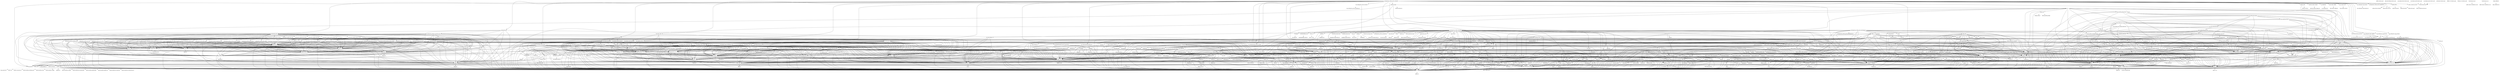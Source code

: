 digraph depends {
    node [shape=plaintext]
activitymanager -> activitymanager_lic [style=dotted];
activitymanager -> db8;
activitymanager -> libboost_regex1_54_0;
activitymanager -> libc6;
activitymanager -> libgcc1;
activitymanager -> libglib_2_0_0;
activitymanager -> libstdc6;
activitymanager -> luna_service2;
alsa_utils_alsactl -> alsa_states [style=dotted];
alsa_utils_alsactl -> libasound2;
alsa_utils_alsactl -> libc6;
alsa_utils_alsamixer -> libasound2;
alsa_utils_alsamixer -> libc6;
alsa_utils_alsamixer -> libformw5;
alsa_utils_alsamixer -> libmenuw5;
alsa_utils_alsamixer -> libncursesw5;
alsa_utils_alsamixer -> libpanelw5;
alsa_utils_alsamixer -> libtinfo5;
alsa_utils_alsaucm -> libasound2;
alsa_utils_alsaucm -> libc6;
alsa_utils_amixer -> libasound2;
alsa_utils_amixer -> libc6;
alsa_utils_aplay -> libasound2;
alsa_utils_aplay -> libc6;
android_apn_database -> android_apn_database_lic [style=dotted];
android_audiosystem -> android_audiosystem_lic [style=dotted];
android_audiosystem -> libasound2;
android_audiosystem -> libc6;
android_audiosystem -> libgcc1;
android_audiosystem -> libstdc6;
android_audiosystem -> libz1;
android_system -> android_system_lic [style=dotted];
android_system -> base_passwd;
android_system -> lxc;
android_system -> sed;
android_system -> shadow;
android_system_compat -> android_system_compat_lic [style=dotted];
android_tools -> android_tools_lic [style=dotted];
android_tools -> libc6;
android_tools -> libcrypto1_0_0;
android_tools -> libz1;
app_services -> app_services_lic [style=dotted];
base_files -> base_files_lic [style=dotted];
base_passwd -> base_passwd_lic [style=dotted];
bash -> bash_lic [style=dotted];
bash -> libc6;
bash -> libtinfo5;
bc -> bc_lic [style=dotted];
bc -> libc6;
bc -> update_alternatives_cworth;
binutils -> binutils_lic [style=dotted];
binutils -> libc6;
binutils -> libgcc1;
binutils -> libstdc6;
binutils -> libz1;
bluez4 -> bluez4_lic [style=dotted];
bluez4 -> libc6;
bluez4 -> libdbus_1_3;
bluez4 -> libglib_2_0_0;
bluez4 -> libreadline6;
bluez4 -> libudev1;
bluez4 -> libusb_0_1_4;
bluez4 -> libusb_1_0_0;
bridge_utils -> bridge_utils_lic [style=dotted];
bridge_utils -> kernel_module_bridge [style=dotted];
bridge_utils -> libc6;
busybox -> busybox_lic [style=dotted];
busybox -> busybox_syslog [style=dotted];
busybox -> busybox_udhcpc [style=dotted];
busybox -> libc6;
busybox -> update_alternatives_cworth;
busybox -> update_rc_d [style=dotted];
bzip2 -> bzip2_lic [style=dotted];
bzip2 -> libbz2_0;
bzip2 -> libc6;
bzip2 -> update_alternatives_cworth;
ca_certificates -> ca_certificates_lic [style=dotted];
configurator -> configurator_lic [style=dotted];
configurator -> db8;
configurator -> libc6;
configurator -> libgcc1;
configurator -> libglib_2_0_0;
configurator -> libstdc6;
configurator -> luna_service2;
connman -> bluez4;
connman -> connman_conf [style=dotted];
connman -> connman_lic [style=dotted];
connman -> dbus_1;
connman -> iptables;
connman -> libc6;
connman -> libdbus_1_3;
connman -> libglib_2_0_0;
connman -> libgnutls26;
connman -> ofono;
connman -> update_rc_d [style=dotted];
connman -> wpa_supplicant;
connman -> xuser_account;
connman_conf -> connman_conf_lic [style=dotted];
cordova -> cordova_lic [style=dotted];
core_apps -> core_apps_lic [style=dotted];
cpushareholder_stub -> cpushareholder_stub_lic [style=dotted];
crash_handler -> crash_handler_lic [style=dotted];
crash_handler -> libc6;
crash_handler -> libgcc1;
curl -> curl_lic [style=dotted];
curl -> libc6;
curl -> libcurl5;
curl -> libz1;
db8 -> db8_lic [style=dotted];
db8 -> libc6;
db8 -> libgcc1;
db8 -> libglib_2_0_0;
db8 -> libicui18n51;
db8 -> libicuuc51;
db8 -> libleveldb1;
db8 -> libpmloglib3;
db8 -> libstdc6;
db8 -> luna_service2;
dbus_1 -> base_passwd;
dbus_1 -> dbus_lic [style=dotted];
dbus_1 -> libc6;
dbus_1 -> libdbus_1_3;
dbus_1 -> libexpat1;
dbus_1 -> shadow;
dbus_1 -> update_rc_d [style=dotted];
distro_feed_configs -> distro_feed_configs_lic [style=dotted];
dnsmasq -> dnsmasq_lic [style=dotted];
dnsmasq -> libc6;
dnsmasq -> update_rc_d [style=dotted];
e2fsprogs -> e2fsprogs_badblocks;
e2fsprogs -> e2fsprogs_lic [style=dotted];
e2fsprogs -> libblkid1;
e2fsprogs -> libc6;
e2fsprogs -> libcom_err2;
e2fsprogs -> libe2p2;
e2fsprogs -> libext2fs2;
e2fsprogs -> libss2;
e2fsprogs -> libuuid1;
e2fsprogs_badblocks -> libc6;
e2fsprogs_badblocks -> libcom_err2;
e2fsprogs_badblocks -> libext2fs2;
e2fsprogs_e2fsck -> libblkid1;
e2fsprogs_e2fsck -> libc6;
e2fsprogs_e2fsck -> libcom_err2;
e2fsprogs_e2fsck -> libe2p2;
e2fsprogs_e2fsck -> libext2fs2;
e2fsprogs_e2fsck -> libuuid1;
eglibc_locale_en_gb -> virtual_locale_en_gb [style=dotted];
enyo_1_0 -> enyo_1_0_lic [style=dotted];
evtest -> evtest_lic [style=dotted];
evtest -> libc6;
evtest -> libxml2;
fbprogress -> fbprogress_lic [style=dotted];
fbprogress -> libc6;
fbprogress -> libgcc1;
fbprogress -> libstdc6;
fbprogress -> tar;
filecache -> db8;
filecache -> filecache_lic [style=dotted];
filecache -> glibmm;
filecache -> libboost_filesystem1_54_0;
filecache -> libboost_system1_54_0;
filecache -> libc6;
filecache -> libgcc1;
filecache -> libglib_2_0_0;
filecache -> libsigc_2_0_0;
filecache -> libstdc6;
filecache -> luna_service2;
foundation_frameworks -> foundation_frameworks_lic [style=dotted];
fuser -> libc6;
fuser -> update_alternatives_cworth;
gdb -> gdb_lic [style=dotted];
gdb -> glibc_thread_db [style=dotted];
gdb -> libc6;
gdb -> libexpat1;
gdb -> libreadline6;
gdb -> libtinfo5;
gdb -> libz1;
gdbserver -> glibc_thread_db [style=dotted];
gdbserver -> libc6;
glib_networking -> glib_networking_lic [style=dotted];
glib_networking -> libc6;
glib_networking -> libcap2;
glib_networking -> libffi6;
glib_networking -> libgcrypt11;
glib_networking -> libglib_2_0_0;
glib_networking -> libgnutls26;
glib_networking -> libgpg_error0;
glib_networking -> libtasn1_6;
glib_networking -> libz1;
glib_networking_locale_en_gb -> virtual_locale_en_gb [style=dotted];
glibmm -> glibmm_lic [style=dotted];
glibmm -> libc6;
glibmm -> libffi6;
glibmm -> libgcc1;
glibmm -> libglib_2_0_0;
glibmm -> libsigc_2_0_0;
glibmm -> libstdc6;
glibmm -> libz1;
gst_meta_audio -> gst_meta_base;
gst_meta_audio -> gst_plugins_base_ogg;
gst_meta_audio -> gst_plugins_base_vorbis;
gst_meta_audio -> gst_plugins_good_flac;
gst_meta_audio -> gst_plugins_good_wavparse;
gst_meta_base -> gst_meta_base_lic [style=dotted];
gst_meta_base -> gst_plugins_base_alsa;
gst_meta_base -> gst_plugins_base_audioconvert;
gst_meta_base -> gst_plugins_base_audioresample;
gst_meta_base -> gst_plugins_base_decodebin2;
gst_meta_base -> gst_plugins_base_decodebin;
gst_meta_base -> gst_plugins_base_ffmpegcolorspace;
gst_meta_base -> gst_plugins_base_gio;
gst_meta_base -> gst_plugins_base_playbin;
gst_meta_base -> gst_plugins_base_typefindfunctions;
gst_meta_base -> gst_plugins_base_videoscale;
gst_meta_base -> gst_plugins_base_volume;
gst_meta_base -> gst_plugins_good_autodetect;
gst_meta_base -> gst_plugins_good_souphttpsrc;
gst_meta_base -> gstreamer;
gst_meta_debug -> gst_meta_base;
gst_meta_debug -> gst_plugins_base_audiotestsrc;
gst_meta_debug -> gst_plugins_base_videotestsrc;
gst_meta_debug -> gst_plugins_good_debug;
gst_meta_video -> gst_meta_audio [style=dotted];
gst_meta_video -> gst_meta_base;
gst_meta_video -> gst_plugins_base_theora;
gst_meta_video -> gst_plugins_good_avi;
gst_meta_video -> gst_plugins_good_matroska;
gst_plugins_base -> gst_plugins_base_lic [style=dotted];
gst_plugins_base_alsa -> gst_plugins_base;
gst_plugins_base_alsa -> gstreamer;
gst_plugins_base_alsa -> libasound2;
gst_plugins_base_alsa -> libc6;
gst_plugins_base_alsa -> libffi6;
gst_plugins_base_alsa -> libglib_2_0_0;
gst_plugins_base_alsa -> libgstaudio_0_10_0;
gst_plugins_base_alsa -> libgstinterfaces_0_10_0;
gst_plugins_base_alsa -> libgstpbutils_0_10_0;
gst_plugins_base_alsa -> libxml2;
gst_plugins_base_alsa -> libz1;
gst_plugins_base_audioconvert -> gst_plugins_base;
gst_plugins_base_audioconvert -> gstreamer;
gst_plugins_base_audioconvert -> libc6;
gst_plugins_base_audioconvert -> libffi6;
gst_plugins_base_audioconvert -> libglib_2_0_0;
gst_plugins_base_audioconvert -> libgstaudio_0_10_0;
gst_plugins_base_audioconvert -> libgstinterfaces_0_10_0;
gst_plugins_base_audioconvert -> libgstpbutils_0_10_0;
gst_plugins_base_audioconvert -> libxml2;
gst_plugins_base_audioconvert -> libz1;
gst_plugins_base_audioresample -> gst_plugins_base;
gst_plugins_base_audioresample -> gstreamer;
gst_plugins_base_audioresample -> libc6;
gst_plugins_base_audioresample -> libffi6;
gst_plugins_base_audioresample -> libglib_2_0_0;
gst_plugins_base_audioresample -> libxml2;
gst_plugins_base_audioresample -> libz1;
gst_plugins_base_audiotestsrc -> gst_plugins_base;
gst_plugins_base_audiotestsrc -> gstreamer;
gst_plugins_base_audiotestsrc -> libc6;
gst_plugins_base_audiotestsrc -> libffi6;
gst_plugins_base_audiotestsrc -> libglib_2_0_0;
gst_plugins_base_audiotestsrc -> libxml2;
gst_plugins_base_audiotestsrc -> libz1;
gst_plugins_base_decodebin -> gst_plugins_base;
gst_plugins_base_decodebin -> gstreamer;
gst_plugins_base_decodebin -> libc6;
gst_plugins_base_decodebin -> libffi6;
gst_plugins_base_decodebin -> libglib_2_0_0;
gst_plugins_base_decodebin -> libgstpbutils_0_10_0;
gst_plugins_base_decodebin -> libxml2;
gst_plugins_base_decodebin -> libz1;
gst_plugins_base_decodebin2 -> gst_plugins_base;
gst_plugins_base_decodebin2 -> gstreamer;
gst_plugins_base_decodebin2 -> libc6;
gst_plugins_base_decodebin2 -> libffi6;
gst_plugins_base_decodebin2 -> libglib_2_0_0;
gst_plugins_base_decodebin2 -> libgstpbutils_0_10_0;
gst_plugins_base_decodebin2 -> libxml2;
gst_plugins_base_decodebin2 -> libz1;
gst_plugins_base_ffmpegcolorspace -> gst_plugins_base;
gst_plugins_base_ffmpegcolorspace -> gstreamer;
gst_plugins_base_ffmpegcolorspace -> libc6;
gst_plugins_base_ffmpegcolorspace -> libffi6;
gst_plugins_base_ffmpegcolorspace -> libglib_2_0_0;
gst_plugins_base_ffmpegcolorspace -> libgstvideo_0_10_0;
gst_plugins_base_ffmpegcolorspace -> libxml2;
gst_plugins_base_ffmpegcolorspace -> libz1;
gst_plugins_base_gio -> gst_plugins_base;
gst_plugins_base_gio -> gstreamer;
gst_plugins_base_gio -> libc6;
gst_plugins_base_gio -> libffi6;
gst_plugins_base_gio -> libglib_2_0_0;
gst_plugins_base_gio -> libxml2;
gst_plugins_base_gio -> libz1;
gst_plugins_base_locale_en_gb -> virtual_locale_en_gb [style=dotted];
gst_plugins_base_ogg -> gst_plugins_base;
gst_plugins_base_ogg -> gstreamer;
gst_plugins_base_ogg -> libc6;
gst_plugins_base_ogg -> libffi6;
gst_plugins_base_ogg -> libglib_2_0_0;
gst_plugins_base_ogg -> libgstaudio_0_10_0;
gst_plugins_base_ogg -> libgstinterfaces_0_10_0;
gst_plugins_base_ogg -> libgstpbutils_0_10_0;
gst_plugins_base_ogg -> libgstriff_0_10_0;
gst_plugins_base_ogg -> libgsttag_0_10_0;
gst_plugins_base_ogg -> libogg0;
gst_plugins_base_ogg -> libxml2;
gst_plugins_base_ogg -> libz1;
gst_plugins_base_playbin -> gst_plugins_base;
gst_plugins_base_playbin -> gstreamer;
gst_plugins_base_playbin -> libc6;
gst_plugins_base_playbin -> libffi6;
gst_plugins_base_playbin -> libglib_2_0_0;
gst_plugins_base_playbin -> libgstinterfaces_0_10_0;
gst_plugins_base_playbin -> libgstpbutils_0_10_0;
gst_plugins_base_playbin -> libgstvideo_0_10_0;
gst_plugins_base_playbin -> libxml2;
gst_plugins_base_playbin -> libz1;
gst_plugins_base_theora -> gst_plugins_base;
gst_plugins_base_theora -> gstreamer;
gst_plugins_base_theora -> libc6;
gst_plugins_base_theora -> libffi6;
gst_plugins_base_theora -> libglib_2_0_0;
gst_plugins_base_theora -> libgsttag_0_10_0;
gst_plugins_base_theora -> libgstvideo_0_10_0;
gst_plugins_base_theora -> libogg0;
gst_plugins_base_theora -> libtheora;
gst_plugins_base_theora -> libxml2;
gst_plugins_base_theora -> libz1;
gst_plugins_base_typefindfunctions -> gst_plugins_base;
gst_plugins_base_typefindfunctions -> gstreamer;
gst_plugins_base_typefindfunctions -> libc6;
gst_plugins_base_typefindfunctions -> libffi6;
gst_plugins_base_typefindfunctions -> libglib_2_0_0;
gst_plugins_base_typefindfunctions -> libgstpbutils_0_10_0;
gst_plugins_base_typefindfunctions -> libxml2;
gst_plugins_base_typefindfunctions -> libz1;
gst_plugins_base_videoscale -> gst_plugins_base;
gst_plugins_base_videoscale -> gstreamer;
gst_plugins_base_videoscale -> libc6;
gst_plugins_base_videoscale -> libffi6;
gst_plugins_base_videoscale -> libglib_2_0_0;
gst_plugins_base_videoscale -> libgstvideo_0_10_0;
gst_plugins_base_videoscale -> libxml2;
gst_plugins_base_videoscale -> libz1;
gst_plugins_base_videotestsrc -> gst_plugins_base;
gst_plugins_base_videotestsrc -> gstreamer;
gst_plugins_base_videotestsrc -> libc6;
gst_plugins_base_videotestsrc -> libffi6;
gst_plugins_base_videotestsrc -> libglib_2_0_0;
gst_plugins_base_videotestsrc -> libxml2;
gst_plugins_base_videotestsrc -> libz1;
gst_plugins_base_volume -> gst_plugins_base;
gst_plugins_base_volume -> gstreamer;
gst_plugins_base_volume -> libc6;
gst_plugins_base_volume -> libffi6;
gst_plugins_base_volume -> libglib_2_0_0;
gst_plugins_base_volume -> libgstaudio_0_10_0;
gst_plugins_base_volume -> libgstinterfaces_0_10_0;
gst_plugins_base_volume -> libgstpbutils_0_10_0;
gst_plugins_base_volume -> libxml2;
gst_plugins_base_volume -> libz1;
gst_plugins_base_vorbis -> gst_plugins_base;
gst_plugins_base_vorbis -> gstreamer;
gst_plugins_base_vorbis -> libc6;
gst_plugins_base_vorbis -> libffi6;
gst_plugins_base_vorbis -> libglib_2_0_0;
gst_plugins_base_vorbis -> libgstaudio_0_10_0;
gst_plugins_base_vorbis -> libgstinterfaces_0_10_0;
gst_plugins_base_vorbis -> libgstpbutils_0_10_0;
gst_plugins_base_vorbis -> libgsttag_0_10_0;
gst_plugins_base_vorbis -> libogg0;
gst_plugins_base_vorbis -> libvorbis;
gst_plugins_base_vorbis -> libxml2;
gst_plugins_base_vorbis -> libz1;
gst_plugins_good -> gst_plugins_good_lic [style=dotted];
gst_plugins_good_autodetect -> gst_plugins_good;
gst_plugins_good_autodetect -> gstreamer;
gst_plugins_good_autodetect -> libc6;
gst_plugins_good_autodetect -> libffi6;
gst_plugins_good_autodetect -> libglib_2_0_0;
gst_plugins_good_autodetect -> libxml2;
gst_plugins_good_autodetect -> libz1;
gst_plugins_good_avi -> gst_plugins_good;
gst_plugins_good_avi -> gstreamer;
gst_plugins_good_avi -> libc6;
gst_plugins_good_avi -> libffi6;
gst_plugins_good_avi -> libglib_2_0_0;
gst_plugins_good_avi -> libgstaudio_0_10_0;
gst_plugins_good_avi -> libgstinterfaces_0_10_0;
gst_plugins_good_avi -> libgstpbutils_0_10_0;
gst_plugins_good_avi -> libgstriff_0_10_0;
gst_plugins_good_avi -> libgsttag_0_10_0;
gst_plugins_good_avi -> libxml2;
gst_plugins_good_avi -> libz1;
gst_plugins_good_debug -> gst_plugins_good;
gst_plugins_good_debug -> gstreamer;
gst_plugins_good_debug -> libc6;
gst_plugins_good_debug -> libffi6;
gst_plugins_good_debug -> libglib_2_0_0;
gst_plugins_good_debug -> libxml2;
gst_plugins_good_debug -> libz1;
gst_plugins_good_flac -> gst_plugins_good;
gst_plugins_good_flac -> gstreamer;
gst_plugins_good_flac -> libc6;
gst_plugins_good_flac -> libffi6;
gst_plugins_good_flac -> libflac8;
gst_plugins_good_flac -> libglib_2_0_0;
gst_plugins_good_flac -> libgstaudio_0_10_0;
gst_plugins_good_flac -> libgstinterfaces_0_10_0;
gst_plugins_good_flac -> libgstpbutils_0_10_0;
gst_plugins_good_flac -> libgsttag_0_10_0;
gst_plugins_good_flac -> libogg0;
gst_plugins_good_flac -> libxml2;
gst_plugins_good_flac -> libz1;
gst_plugins_good_locale_en_gb -> virtual_locale_en_gb [style=dotted];
gst_plugins_good_matroska -> gst_plugins_good;
gst_plugins_good_matroska -> gstreamer;
gst_plugins_good_matroska -> libc6;
gst_plugins_good_matroska -> libffi6;
gst_plugins_good_matroska -> libglib_2_0_0;
gst_plugins_good_matroska -> libgstaudio_0_10_0;
gst_plugins_good_matroska -> libgstinterfaces_0_10_0;
gst_plugins_good_matroska -> libgstpbutils_0_10_0;
gst_plugins_good_matroska -> libgstriff_0_10_0;
gst_plugins_good_matroska -> libgsttag_0_10_0;
gst_plugins_good_matroska -> libxml2;
gst_plugins_good_matroska -> libz1;
gst_plugins_good_pulse -> gst_plugins_good;
gst_plugins_good_pulse -> gstreamer;
gst_plugins_good_pulse -> libc6;
gst_plugins_good_pulse -> libcap2;
gst_plugins_good_pulse -> libdbus_1_3;
gst_plugins_good_pulse -> libffi6;
gst_plugins_good_pulse -> libglib_2_0_0;
gst_plugins_good_pulse -> libgstaudio_0_10_0;
gst_plugins_good_pulse -> libgstinterfaces_0_10_0;
gst_plugins_good_pulse -> libgstpbutils_0_10_0;
gst_plugins_good_pulse -> libjson0;
gst_plugins_good_pulse -> libpulse0;
gst_plugins_good_pulse -> libpulsecommon;
gst_plugins_good_pulse -> libsndfile1;
gst_plugins_good_pulse -> libxml2;
gst_plugins_good_pulse -> libz1;
gst_plugins_good_souphttpsrc -> gst_plugins_good;
gst_plugins_good_souphttpsrc -> gstreamer;
gst_plugins_good_souphttpsrc -> libc6;
gst_plugins_good_souphttpsrc -> libffi6;
gst_plugins_good_souphttpsrc -> libglib_2_0_0;
gst_plugins_good_souphttpsrc -> libgsttag_0_10_0;
gst_plugins_good_souphttpsrc -> libsoup_2_4_1;
gst_plugins_good_souphttpsrc -> libxml2;
gst_plugins_good_souphttpsrc -> libz1;
gst_plugins_good_wavparse -> gst_plugins_good;
gst_plugins_good_wavparse -> gstreamer;
gst_plugins_good_wavparse -> libc6;
gst_plugins_good_wavparse -> libffi6;
gst_plugins_good_wavparse -> libglib_2_0_0;
gst_plugins_good_wavparse -> libgstaudio_0_10_0;
gst_plugins_good_wavparse -> libgstinterfaces_0_10_0;
gst_plugins_good_wavparse -> libgstpbutils_0_10_0;
gst_plugins_good_wavparse -> libgstriff_0_10_0;
gst_plugins_good_wavparse -> libgsttag_0_10_0;
gst_plugins_good_wavparse -> libxml2;
gst_plugins_good_wavparse -> libz1;
gst_plugins_ugly -> gst_plugins_ugly_lic [style=dotted];
gst_plugins_ugly_lame -> gst_plugins_ugly;
gst_plugins_ugly_lame -> gstreamer;
gst_plugins_ugly_lame -> libc6;
gst_plugins_ugly_lame -> libffi6;
gst_plugins_ugly_lame -> libglib_2_0_0;
gst_plugins_ugly_lame -> libgstaudio_0_10_0;
gst_plugins_ugly_lame -> libgstinterfaces_0_10_0;
gst_plugins_ugly_lame -> libgstpbutils_0_10_0;
gst_plugins_ugly_lame -> libmp3lame0;
gst_plugins_ugly_lame -> libxml2;
gst_plugins_ugly_lame -> libz1;
gst_plugins_ugly_locale_en_gb -> virtual_locale_en_gb [style=dotted];
gst_plugins_ugly_mad -> gst_plugins_ugly;
gst_plugins_ugly_mad -> gstreamer;
gst_plugins_ugly_mad -> libc6;
gst_plugins_ugly_mad -> libffi6;
gst_plugins_ugly_mad -> libglib_2_0_0;
gst_plugins_ugly_mad -> libgstaudio_0_10_0;
gst_plugins_ugly_mad -> libgstinterfaces_0_10_0;
gst_plugins_ugly_mad -> libgstpbutils_0_10_0;
gst_plugins_ugly_mad -> libgsttag_0_10_0;
gst_plugins_ugly_mad -> libmad0;
gst_plugins_ugly_mad -> libxml2;
gst_plugins_ugly_mad -> libz1;
gstreamer -> gstreamer_lic [style=dotted];
gstreamer -> libc6;
gstreamer -> libffi6;
gstreamer -> libglib_2_0_0;
gstreamer -> libxml2;
gstreamer -> libz1;
gstreamer_locale_en_gb -> virtual_locale_en_gb [style=dotted];
gzip -> gzip_lic [style=dotted];
gzip -> libc6;
gzip -> update_alternatives_cworth;
icu -> icu_lic [style=dotted];
icu -> libc6;
icu -> libgcc1;
icu -> libicudata51;
icu -> libicui18n51;
icu -> libicutu51;
icu -> libicuuc51;
icu -> libstdc6;
iproute2 -> iproute2_lic [style=dotted];
iproute2 -> iptables;
iproute2 -> libc6;
iproute2 -> update_alternatives_cworth;
iptables -> iptables_lic [style=dotted];
iptables -> kernel_module_ip_tables [style=dotted];
iptables -> kernel_module_ipt_masquerade [style=dotted];
iptables -> kernel_module_iptable_filter [style=dotted];
iptables -> kernel_module_iptable_nat [style=dotted];
iptables -> kernel_module_nf_conntrack [style=dotted];
iptables -> kernel_module_nf_conntrack_ipv4 [style=dotted];
iptables -> kernel_module_nf_defrag_ipv4 [style=dotted];
iptables -> kernel_module_nf_nat [style=dotted];
iptables -> kernel_module_x_tables [style=dotted];
iptables -> libc6;
kbd -> kbd_lic [style=dotted];
kbd -> libc6;
kbd -> update_alternatives_cworth;
keymaps -> kbd;
keymaps -> keymaps_lic [style=dotted];
keymaps -> update_rc_d [style=dotted];
killall -> libc6;
killall -> update_alternatives_cworth;
libacl1 -> libattr1;
libacl1 -> libc6;
libasound2 -> alsa_conf_base;
libasound2 -> libc6;
libattr1 -> libc6;
libblkid1 -> libc6;
libblkid1 -> libuuid1;
libboost_filesystem1_54_0 -> libboost_system1_54_0;
libboost_filesystem1_54_0 -> libc6;
libboost_filesystem1_54_0 -> libgcc1;
libboost_filesystem1_54_0 -> libstdc6;
libboost_program_options1_54_0 -> libc6;
libboost_program_options1_54_0 -> libgcc1;
libboost_program_options1_54_0 -> libstdc6;
libboost_regex1_54_0 -> libc6;
libboost_regex1_54_0 -> libgcc1;
libboost_regex1_54_0 -> libstdc6;
libboost_system1_54_0 -> libc6;
libboost_system1_54_0 -> libgcc1;
libboost_system1_54_0 -> libstdc6;
libbz2_0 -> libc6;
libc6 -> eglibc_lic [style=dotted];
libcap2 -> libattr1;
libcap2 -> libc6;
libcap2 -> libcap_lic [style=dotted];
libcap_bin -> libc6;
libcap_bin -> libcap2;
libcares2 -> libc6;
libcares2 -> libcares_lic [style=dotted];
libcjson1 -> libc6;
libcjson1 -> libcjson_lic [style=dotted];
libcom_err2 -> libc6;
libcrypto1_0_0 -> libc6;
libcurl5 -> curl_certs [style=dotted];
libcurl5 -> libc6;
libcurl5 -> libcap2;
libcurl5 -> libcares2;
libcurl5 -> libgcrypt11;
libcurl5 -> libgnutls26;
libcurl5 -> libgpg_error0;
libcurl5 -> libtasn1_6;
libcurl5 -> libz1;
libdbus_1_3 -> dbus_1 [style=dotted];
libdbus_1_3 -> libc6;
libe2p2 -> libc6;
libemail_common2 -> db8;
libemail_common2 -> libboost_regex1_54_0;
libemail_common2 -> libc6;
libemail_common2 -> libcurl5;
libemail_common2 -> libemail_common_lic [style=dotted];
libemail_common2 -> libgcc1;
libemail_common2 -> libglib_2_0_0;
libemail_common2 -> libicuuc51;
libemail_common2 -> libpalmsocket2;
libemail_common2 -> libstdc6;
libemail_common2 -> libz1;
libexpat1 -> libc6;
libexpat1 -> libexpat_lic [style=dotted];
libexpat1 -> libgcc1;
libext2fs2 -> libblkid1;
libext2fs2 -> libc6;
libext2fs2 -> libcom_err2;
libffi6 -> libc6;
libffi6 -> libffi_lic [style=dotted];
libffi6 -> libgcc1;
libflac8 -> libc6;
libflac8 -> libogg0;
libfontconfig1 -> libc6;
libfontconfig1 -> libexpat1;
libfontconfig1 -> libfontconfig_lic [style=dotted];
libfontconfig1 -> libfreetype6;
libformw5 -> libc6;
libformw5 -> libncursesw5;
libformw5 -> libtinfo5;
libfreetype6 -> libc6;
libfreetype6 -> libfreetype_lic [style=dotted];
libgcc1 -> libc6;
libgcc1 -> libgcc_s_lic [style=dotted];
libgcrypt11 -> libc6;
libgcrypt11 -> libcap2;
libgcrypt11 -> libgcrypt_lic [style=dotted];
libgcrypt11 -> libgpg_error0;
libglib_2_0_0 -> libc6;
libglib_2_0_0 -> libffi6;
libglib_2_0_0 -> libglib_2_0_lic [style=dotted];
libglib_2_0_0 -> libz1;
libglib_2_0_locale_en_gb -> virtual_locale_en_gb [style=dotted];
libgnutls26 -> libc6;
libgnutls26 -> libcap2;
libgnutls26 -> libgcrypt11;
libgnutls26 -> libgnutls_lic [style=dotted];
libgnutls26 -> libgpg_error0;
libgnutls26 -> libtasn1_6;
libgnutls26 -> libz1;
libgpg_error0 -> libc6;
libgpg_error0 -> libgpg_error_lic [style=dotted];
libgstapp_0_10_0 -> gstreamer;
libgstapp_0_10_0 -> libc6;
libgstapp_0_10_0 -> libffi6;
libgstapp_0_10_0 -> libglib_2_0_0;
libgstapp_0_10_0 -> libxml2;
libgstapp_0_10_0 -> libz1;
libgstaudio_0_10_0 -> gstreamer;
libgstaudio_0_10_0 -> libc6;
libgstaudio_0_10_0 -> libffi6;
libgstaudio_0_10_0 -> libglib_2_0_0;
libgstaudio_0_10_0 -> libgstinterfaces_0_10_0;
libgstaudio_0_10_0 -> libgstpbutils_0_10_0;
libgstaudio_0_10_0 -> libxml2;
libgstaudio_0_10_0 -> libz1;
libgstinterfaces_0_10_0 -> gstreamer;
libgstinterfaces_0_10_0 -> libc6;
libgstinterfaces_0_10_0 -> libffi6;
libgstinterfaces_0_10_0 -> libglib_2_0_0;
libgstinterfaces_0_10_0 -> libxml2;
libgstinterfaces_0_10_0 -> libz1;
libgstpbutils_0_10_0 -> gstreamer;
libgstpbutils_0_10_0 -> libc6;
libgstpbutils_0_10_0 -> libffi6;
libgstpbutils_0_10_0 -> libglib_2_0_0;
libgstpbutils_0_10_0 -> libxml2;
libgstpbutils_0_10_0 -> libz1;
libgstriff_0_10_0 -> gstreamer;
libgstriff_0_10_0 -> libc6;
libgstriff_0_10_0 -> libffi6;
libgstriff_0_10_0 -> libglib_2_0_0;
libgstriff_0_10_0 -> libgstaudio_0_10_0;
libgstriff_0_10_0 -> libgstinterfaces_0_10_0;
libgstriff_0_10_0 -> libgstpbutils_0_10_0;
libgstriff_0_10_0 -> libgsttag_0_10_0;
libgstriff_0_10_0 -> libxml2;
libgstriff_0_10_0 -> libz1;
libgsttag_0_10_0 -> gstreamer;
libgsttag_0_10_0 -> libc6;
libgsttag_0_10_0 -> libffi6;
libgsttag_0_10_0 -> libglib_2_0_0;
libgsttag_0_10_0 -> libxml2;
libgsttag_0_10_0 -> libz1;
libgstvideo_0_10_0 -> gstreamer;
libgstvideo_0_10_0 -> libc6;
libgstvideo_0_10_0 -> libffi6;
libgstvideo_0_10_0 -> libglib_2_0_0;
libgstvideo_0_10_0 -> libxml2;
libgstvideo_0_10_0 -> libz1;
libhunspell_1_3_0 -> libc6;
libhunspell_1_3_0 -> libgcc1;
libhunspell_1_3_0 -> libhunspell_1_3_lic [style=dotted];
libhunspell_1_3_0 -> libstdc6;
libhybris -> libc6;
libhybris -> libffi6;
libhybris -> libgcc1;
libhybris -> libhybris_lic [style=dotted];
libhybris -> libstdc6;
libhybris -> wayland;
libicui18n51 -> libc6;
libicui18n51 -> libgcc1;
libicui18n51 -> libicudata51;
libicui18n51 -> libicuuc51;
libicui18n51 -> libstdc6;
libicutu51 -> libc6;
libicutu51 -> libgcc1;
libicutu51 -> libicudata51;
libicutu51 -> libicui18n51;
libicutu51 -> libicuuc51;
libicutu51 -> libstdc6;
libicuuc51 -> libc6;
libicuuc51 -> libgcc1;
libicuuc51 -> libicudata51;
libicuuc51 -> libstdc6;
libjpeg8 -> libc6;
libjpeg8 -> libjpeg_lic [style=dotted];
libjson0 -> libc6;
libjson0 -> libjson_lic [style=dotted];
libkmod2 -> libc6;
libleveldb1 -> libc6;
libleveldb1 -> libgcc1;
libleveldb1 -> libleveldb_lic [style=dotted];
libleveldb1 -> libstdc6;
libltdl7 -> libc6;
liblunasysmgrcommon1 -> libc6;
liblunasysmgrcommon1 -> libgcc1;
liblunasysmgrcommon1 -> libglib_2_0_0;
liblunasysmgrcommon1 -> liblunasysmgrcommon_lic [style=dotted];
liblunasysmgrcommon1 -> libnyx5;
liblunasysmgrcommon1 -> libpmloglib3;
liblunasysmgrcommon1 -> libstdc6;
liblunasysmgrcommon1 -> qtbase;
liblzma5 -> libc6;
libmad0 -> libc6;
libmad0 -> libmad_lic [style=dotted];
libmenuw5 -> libc6;
libmenuw5 -> libncursesw5;
libmenuw5 -> libtinfo5;
libmjson0 -> libc6;
libmjson0 -> libmjson_lic [style=dotted];
libmount1 -> libblkid1;
libmount1 -> libc6;
libmount1 -> libuuid1;
libmp3lame0 -> libc6;
libncurses5 -> libc6;
libncurses5 -> libtinfo5;
libncursesw5 -> libc6;
libncursesw5 -> libtinfo5;
libnl_3_200 -> libc6;
libnl_3_200 -> libnl_3_lic [style=dotted];
libnl_3_cli -> libc6;
libnl_3_cli -> libnl_3_200;
libnl_3_cli -> libnl_3_genl;
libnl_3_cli -> libnl_nf_3_200;
libnl_3_cli -> libnl_route_3_200;
libnl_3_genl -> libc6;
libnl_3_genl -> libnl_3_200;
libnl_3_genl -> libnl_3_cli;
libnl_nf_3_200 -> libc6;
libnl_nf_3_200 -> libnl_3_200;
libnl_nf_3_200 -> libnl_route_3_200;
libnl_route_3_200 -> libc6;
libnl_route_3_200 -> libnl_3_200;
libnyx5 -> libc6;
libnyx5 -> libglib_2_0_0;
libnyx5 -> libnyx_lic [style=dotted];
libogg0 -> libc6;
libogg0 -> libogg_lic [style=dotted];
libopkg1 -> libc6;
libpalmsocket2 -> libc6;
libpalmsocket2 -> libcares2;
libpalmsocket2 -> libcrypto1_0_0;
libpalmsocket2 -> libglib_2_0_0;
libpalmsocket2 -> libpalmsocket_lic [style=dotted];
libpalmsocket2 -> libpmloglib3;
libpalmsocket2 -> libssl1_0_0;
libpanelw5 -> libc6;
libpanelw5 -> libncursesw5;
libpanelw5 -> libtinfo5;
libpbnjson -> libc6;
libpbnjson -> libgcc1;
libpbnjson -> libglib_2_0_0;
libpbnjson -> libpbnjson_lic [style=dotted];
libpbnjson -> libstdc6;
libpbnjson -> yajl;
libperl5 -> libc6;
libpmloglib3 -> libc6;
libpmloglib3 -> libglib_2_0_0;
libpmloglib3 -> libpbnjson;
libpmloglib3 -> libpmloglib_lic [style=dotted];
libpng16_16 -> libc6;
libpng16_16 -> libpng16_lic [style=dotted];
libpng16_16 -> libz1;
libpopt0 -> libc6;
libpopt0 -> libpopt_lic [style=dotted];
libpulse0 -> libc6;
libpulse0 -> libcap2;
libpulse0 -> libdbus_1_3;
libpulse0 -> libjson0;
libpulse0 -> libpulsecommon;
libpulse0 -> libsndfile1;
libpulsecommon -> libc6;
libpulsecommon -> libcap2;
libpulsecommon -> libdbus_1_3;
libpulsecommon -> libsndfile1;
libpulsecore -> libc6;
libpulsecore -> libcap2;
libpulsecore -> libdbus_1_3;
libpulsecore -> libjson0;
libpulsecore -> libltdl7;
libpulsecore -> libpulse0;
libpulsecore -> libpulsecommon;
libpulsecore -> libsamplerate0;
libpulsecore -> libsndfile1;
libpulsecore -> speex;
libpython2_7_1_0 -> libc6;
libqt0location0 -> libc6;
libqt0location0 -> libgcc1;
libqt0location0 -> libhybris;
libqt0location0 -> libqt0location_lic [style=dotted];
libqt0location0 -> libstdc6;
libqt0location0 -> qt3d;
libqt0location0 -> qtbase;
libqt5compositor5 -> libc6;
libqt5compositor5 -> libgcc1;
libqt5compositor5 -> libhybris;
libqt5compositor5 -> libqt5compositor_lic [style=dotted];
libqt5compositor5 -> libstdc6;
libqt5compositor5 -> qtbase;
libqt5compositor5 -> qtdeclarative;
libqt5compositor5 -> wayland;
libqt5compositor_examples -> libc6;
libqt5compositor_examples -> libgcc1;
libqt5compositor_examples -> libhybris;
libqt5compositor_examples -> libqt5compositor5;
libqt5compositor_examples -> libstdc6;
libqt5compositor_examples -> qtbase;
libqt5compositor_examples -> qtdeclarative;
libqt5compositor_plugins -> libc6;
libqt5compositor_plugins -> libfontconfig1;
libqt5compositor_plugins -> libfreetype6;
libqt5compositor_plugins -> libgcc1;
libqt5compositor_plugins -> libglib_2_0_0;
libqt5compositor_plugins -> libhybris;
libqt5compositor_plugins -> libqt5compositor5;
libqt5compositor_plugins -> libstdc6;
libqt5compositor_plugins -> qtbase;
libqt5compositor_plugins -> wayland;
libqt5sensors5 -> libc6;
libqt5sensors5 -> libgcc1;
libqt5sensors5 -> libqt5sensors_lic [style=dotted];
libqt5sensors5 -> libstdc6;
libqt5sensors5 -> qtbase;
libqt5v8_5 -> libc6;
libqt5v8_5 -> libgcc1;
libqt5v8_5 -> libqt5v8_lic [style=dotted];
libqt5v8_5 -> libstdc6;
libqt5xmlpatterns5 -> libc6;
libqt5xmlpatterns5 -> libgcc1;
libqt5xmlpatterns5 -> libqt5xmlpatterns_lic [style=dotted];
libqt5xmlpatterns5 -> libstdc6;
libqt5xmlpatterns5 -> qtbase;
librdx_stub -> libc6;
librdx_stub -> librdx_lic [style=dotted];
libreadline6 -> libc6;
libreadline6 -> libreadline_lic [style=dotted];
libreadline6 -> libtinfo5;
librolegen2 -> libc6;
librolegen2 -> libgcc1;
librolegen2 -> librolegen_lic [style=dotted];
librolegen2 -> libstdc6;
libsamplerate0 -> libc6;
libsamplerate0 -> libsamplerate0_lic [style=dotted];
libsamplerate0 -> libsndfile1;
libsigc_2_0_0 -> libc6;
libsigc_2_0_0 -> libgcc1;
libsigc_2_0_0 -> libsigc_2_0_lic [style=dotted];
libsigc_2_0_0 -> libstdc6;
libsndfile1 -> libc6;
libsndfile1 -> libsndfile_lic [style=dotted];
libsoup_2_4_1 -> glib_networking [style=dotted];
libsoup_2_4_1 -> libc6;
libsoup_2_4_1 -> libffi6;
libsoup_2_4_1 -> libglib_2_0_0;
libsoup_2_4_1 -> libsoup_2_4_lic [style=dotted];
libsoup_2_4_1 -> libxml2;
libsoup_2_4_1 -> libz1;
libsoup_2_4_locale_en_gb -> virtual_locale_en_gb [style=dotted];
libsqlite3_0 -> libc6;
libss2 -> libc6;
libss2 -> libcom_err2;
libssl1_0_0 -> libc6;
libssl1_0_0 -> libcrypto1_0_0;
libstdc6 -> libc6;
libstdc6 -> libgcc1;
libsystemd_daemon0 -> libc6;
libsystemd_id128_0 -> libc6;
libsystemd_journal0 -> libc6;
libsystemd_journal0 -> liblzma5;
libtasn1_6 -> libc6;
libtasn1_6 -> libtasn1_lic [style=dotted];
libtheora -> libc6;
libtheora -> libogg0;
libtheora -> libtheora_lic [style=dotted];
libthread_db1 -> libc6;
libtinfo5 -> libc6;
libtinfo5 -> ncurses_terminfo_base [style=dotted];
libudev1 -> libc6;
liburiparser1 -> libc6;
liburiparser1 -> liburiparser_lic [style=dotted];
libusb_0_1_4 -> libc6;
libusb_0_1_4 -> libusb_0_1_lic [style=dotted];
libusb_0_1_4 -> libusb_1_0_0;
libusb_1_0_0 -> libc6;
libusb_1_0_0 -> libusb_1_0_lic [style=dotted];
libuuid1 -> libc6;
libvorbis -> libc6;
libvorbis -> libogg0;
libvorbis -> libvorbis_lic [style=dotted];
libwrap0 -> libc6;
libxml2 -> libc6;
libxml2 -> libgcc1;
libxml2 -> libxml2_lic [style=dotted];
libxml2 -> libz1;
libxslt -> libc6;
libxslt -> libxml2;
libxslt -> libxslt_lic [style=dotted];
libxslt -> libz1;
libz1 -> libc6;
libz1 -> libz_lic [style=dotted];
loadable_frameworks -> loadable_frameworks_lic [style=dotted];
locale_base_en_gb -> eglibc_binary_localedata_en_gb;
locale_base_en_us -> eglibc_binary_localedata_en_us;
lsb -> lsb_lic [style=dotted];
lsb -> util_linux;
luna_init -> luna_init_lic [style=dotted];
luna_next -> libc6;
luna_next -> libgcc1;
luna_next -> liblunasysmgrcommon1;
luna_next -> libqt5compositor5;
luna_next -> libstdc6;
luna_next -> libsystemd_daemon0;
luna_next -> luna_next_lic [style=dotted];
luna_next -> qtbase;
luna_next -> qtdeclarative;
luna_next -> qtgraphicaleffects_qmlplugins;
luna_prefs -> libc6;
luna_prefs -> libcjson1;
luna_prefs -> libglib_2_0_0;
luna_prefs -> libsqlite3_0;
luna_prefs -> luna_prefs_data;
luna_prefs -> luna_prefs_lic [style=dotted];
luna_prefs -> luna_service2;
luna_prefs_data -> luna_prefs_data_lic [style=dotted];
luna_service2 -> libc6;
luna_service2 -> libcjson1;
luna_service2 -> libglib_2_0_0;
luna_service2 -> libpmloglib3;
luna_service2 -> libsystemd_daemon0;
luna_service2 -> luna_service2;
luna_service2 -> luna_service2_lic [style=dotted];
luna_sysmgr -> libc6;
luna_sysmgr -> libcjson1;
luna_sysmgr -> libgcc1;
luna_sysmgr -> libglib_2_0_0;
luna_sysmgr -> liblunasysmgrcommon1;
luna_sysmgr -> libpbnjson;
luna_sysmgr -> libpmloglib3;
luna_sysmgr -> librolegen2;
luna_sysmgr -> libsqlite3_0;
luna_sysmgr -> libstdc6;
luna_sysmgr -> luna_prefs;
luna_sysmgr -> luna_service2;
luna_sysmgr -> luna_sysmgr_lic [style=dotted];
luna_sysmgr -> ptmalloc3;
luna_sysmgr -> qtbase;
luna_sysmgr -> util_linux;
luna_sysmgr_conf -> luna_sysmgr_conf_lic [style=dotted];
luna_sysservice -> libc6;
luna_sysservice -> libcjson1;
luna_sysservice -> libgcc1;
luna_sysservice -> libglib_2_0_0;
luna_sysservice -> libpbnjson;
luna_sysservice -> libsqlite3_0;
luna_sysservice -> libstdc6;
luna_sysservice -> liburiparser1;
luna_sysservice -> luna_service2;
luna_sysservice -> luna_sysservice_lic [style=dotted];
luna_sysservice -> qtbase;
lxc -> bridge_utils;
lxc -> dnsmasq;
lxc -> gzip;
lxc -> libc6;
lxc -> libcap2;
lxc -> libcap_bin;
lxc -> lxc_lic [style=dotted];
lxc -> perl_module_constant;
lxc -> perl_module_exporter;
lxc -> perl_module_exporter_heavy;
lxc -> perl_module_getopt_long;
lxc -> perl_module_overload;
lxc -> perl_module_strict;
lxc -> perl_module_vars;
lxc -> perl_module_warnings_register;
lxc -> rsync;
makedevs -> libc6;
makedevs -> makedevs_lic [style=dotted];
mdbus2 -> libc6;
mdbus2 -> libglib_2_0_0;
mdbus2 -> libreadline6;
mdbus2 -> mdbus2_lic [style=dotted];
mingetty -> libc6;
mingetty -> mingetty_lic [style=dotted];
mingetty -> update_alternatives_cworth;
mojoloader -> mojoloader_lic [style=dotted];
mojolocation_stub -> luna_service2;
mojolocation_stub -> mojolocation_stub_lic [style=dotted];
mojomail_imap -> db8;
mojomail_imap -> libboost_regex1_54_0;
mojomail_imap -> libc6;
mojomail_imap -> libemail_common2;
mojomail_imap -> libgcc1;
mojomail_imap -> libglib_2_0_0;
mojomail_imap -> libicuuc51;
mojomail_imap -> libstdc6;
mojomail_imap -> luna_service2;
mojomail_imap -> mojomail_imap_lic [style=dotted];
mojomail_pop -> db8;
mojomail_pop -> libc6;
mojomail_pop -> libemail_common2;
mojomail_pop -> libgcc1;
mojomail_pop -> libglib_2_0_0;
mojomail_pop -> libstdc6;
mojomail_pop -> luna_service2;
mojomail_pop -> mojomail_pop_lic [style=dotted];
mojomail_smtp -> db8;
mojomail_smtp -> libc6;
mojomail_smtp -> libemail_common2;
mojomail_smtp -> libgcc1;
mojomail_smtp -> libglib_2_0_0;
mojomail_smtp -> libstdc6;
mojomail_smtp -> luna_service2;
mojomail_smtp -> mojomail_smtp_lic [style=dotted];
mojoservice_frameworks -> mojoservice_frameworks_lic [style=dotted];
mojoservicelauncher -> libboost_program_options1_54_0;
mojoservicelauncher -> libc6;
mojoservicelauncher -> libgcc1;
mojoservicelauncher -> libpbnjson;
mojoservicelauncher -> libstdc6;
mojoservicelauncher -> mojoloader;
mojoservicelauncher -> mojoservicelauncher_lic [style=dotted];
mojoservicelauncher -> nodejs_module_webos_dynaload;
mojoservicelauncher -> nodejs_module_webos_pmlog;
mojoservicelauncher -> nodejs_module_webos_sysbus;
mtdev -> libc6;
mtdev -> mtdev_lic [style=dotted];
ncurses -> libc6;
ncurses -> libtinfo5;
ncurses -> ncurses_lic [style=dotted];
netbase -> netbase_lic [style=dotted];
nodejs -> curl;
nodejs -> libc6;
nodejs -> libcrypto1_0_0;
nodejs -> libgcc1;
nodejs -> libssl1_0_0;
nodejs -> libstdc6;
nodejs -> nodejs_lic [style=dotted];
nodejs -> python_datetime;
nodejs -> python_shell;
nodejs -> python_subprocess;
nodejs -> python_textutils;
nodejs_module_webos_dynaload -> libboost_filesystem1_54_0;
nodejs_module_webos_dynaload -> libc6;
nodejs_module_webos_dynaload -> libgcc1;
nodejs_module_webos_dynaload -> libstdc6;
nodejs_module_webos_dynaload -> nodejs_module_webos_dynaload_lic [style=dotted];
nodejs_module_webos_pmlog -> libc6;
nodejs_module_webos_pmlog -> libgcc1;
nodejs_module_webos_pmlog -> libpmloglib3;
nodejs_module_webos_pmlog -> libstdc6;
nodejs_module_webos_pmlog -> nodejs_module_webos_pmlog_lic [style=dotted];
nodejs_module_webos_sysbus -> libc6;
nodejs_module_webos_sysbus -> libgcc1;
nodejs_module_webos_sysbus -> libglib_2_0_0;
nodejs_module_webos_sysbus -> libstdc6;
nodejs_module_webos_sysbus -> luna_service2;
nodejs_module_webos_sysbus -> nodejs_module_webos_sysbus_lic [style=dotted];
novacomd -> libc6;
novacomd -> libnyx5;
novacomd -> novacomd_lic [style=dotted];
nyx_modules -> libc6;
nyx_modules -> libcrypto1_0_0;
nyx_modules -> libglib_2_0_0;
nyx_modules -> libnyx5;
nyx_modules -> libudev1;
nyx_modules -> lsb;
nyx_modules -> mtdev;
nyx_modules -> nyx_modules_lic [style=dotted];
ofono -> android_apn_database;
ofono -> android_audiosystem;
ofono -> bluez4;
ofono -> dbus_1;
ofono -> libc6;
ofono -> libdbus_1_3;
ofono -> libglib_2_0_0;
ofono -> libudev1;
ofono -> ofono_lic [style=dotted];
openssh -> openssh_keygen;
openssh -> openssh_lic [style=dotted];
openssh -> openssh_scp;
openssh -> openssh_ssh;
openssh -> openssh_sshd;
openssh -> update_rc_d [style=dotted];
openssh_keygen -> libc6;
openssh_keygen -> libcrypto1_0_0;
openssh_scp -> libc6;
openssh_scp -> update_alternatives_cworth;
openssh_ssh -> libc6;
openssh_ssh -> libcrypto1_0_0;
openssh_ssh -> libz1;
openssh_ssh -> update_alternatives_cworth;
openssh_sshd -> base_passwd;
openssh_sshd -> libc6;
openssh_sshd -> libcrypto1_0_0;
openssh_sshd -> libwrap0;
openssh_sshd -> libz1;
openssh_sshd -> openssh_keygen;
openssh_sshd -> shadow;
openssl -> libc6;
openssl -> libcrypto1_0_0;
openssl -> libssl1_0_0;
openssl -> openssl_lic [style=dotted];
openssl -> update_alternatives_cworth;
opkg -> libc6;
opkg -> libopkg1;
opkg -> opkg_config_base;
opkg -> opkg_lic [style=dotted];
opkg -> update_alternatives_cworth;
opkg_collateral -> opkg_collateral_lic [style=dotted];
opkg_config_base -> opkg_config_base_lic [style=dotted];
opkg_utils -> libc6;
opkg_utils -> opkg_utils_lic [style=dotted];
opkg_utils -> python;
opkg_utils -> python_compression;
opkg_utils -> python_crypt;
opkg_utils -> python_fcntl;
opkg_utils -> python_io;
opkg_utils -> python_logging;
opkg_utils -> python_math;
opkg_utils -> python_pickle;
opkg_utils -> python_shell;
opkg_utils -> python_stringold;
opkg_utils -> python_subprocess;
opkg_utils -> python_textutils;
org_webosinternals_ipkgservice -> libc6;
org_webosinternals_ipkgservice -> libglib_2_0_0;
org_webosinternals_ipkgservice -> libmjson0;
org_webosinternals_ipkgservice -> luna_service2;
org_webosinternals_ipkgservice -> org_webosinternals_ipkgservice_lic [style=dotted];
org_webosinternals_preware -> cordova;
org_webosinternals_preware -> org_webosinternals_preware_lic [style=dotted];
org_webosinternals_service_update -> libc6;
org_webosinternals_service_update -> libglib_2_0_0;
org_webosinternals_service_update -> libopkg1;
org_webosinternals_service_update -> libpbnjson;
org_webosinternals_service_update -> luna_service2;
org_webosinternals_service_update -> org_webosinternals_service_update_lic [style=dotted];
org_webosinternals_service_upstartmgr -> libc6;
org_webosinternals_service_upstartmgr -> libglib_2_0_0;
org_webosinternals_service_upstartmgr -> libmjson0;
org_webosinternals_service_upstartmgr -> luna_service2;
org_webosinternals_service_upstartmgr -> org_webosinternals_service_upstartmgr_lic [style=dotted];
org_webosports_app_calendar -> cordova;
org_webosports_app_calendar -> org_webosports_app_calendar_lic [style=dotted];
org_webosports_app_firstuse -> cordova;
org_webosports_app_firstuse -> org_webosports_app_firstuse_lic [style=dotted];
org_webosports_app_memos -> org_webosports_app_memos_lic [style=dotted];
org_webosports_app_settings -> cordova;
org_webosports_app_settings -> org_webosports_app_settings_lic [style=dotted];
org_webosports_app_testr -> cordova;
org_webosports_app_testr -> org_webosports_app_testr_lic [style=dotted];
org_webosports_service_licenses -> luna_service2;
org_webosports_service_licenses -> org_webosports_service_licenses_lic [style=dotted];
packagegroup_core_boot -> base_files;
packagegroup_core_boot -> base_passwd;
packagegroup_core_boot -> busybox;
packagegroup_core_boot -> keymaps;
packagegroup_core_boot -> netbase;
packagegroup_core_boot -> packagegroup_core_boot_lic [style=dotted];
packagegroup_core_boot -> systemd;
packagegroup_core_boot -> systemd_compat_units;
packagegroup_core_boot -> systemd_machine_units;
packagegroup_core_boot -> udev;
packagegroup_core_boot -> update_alternatives_cworth;
packagegroup_core_ssh_openssh -> openssh;
packagegroup_core_ssh_openssh -> packagegroup_core_ssh_openssh_lic [style=dotted];
packagegroup_webos_extended -> activitymanager;
packagegroup_webos_extended -> app_services;
packagegroup_webos_extended -> bash;
packagegroup_webos_extended -> binutils;
packagegroup_webos_extended -> bzip2;
packagegroup_webos_extended -> configurator;
packagegroup_webos_extended -> core_apps;
packagegroup_webos_extended -> cpushareholder_stub;
packagegroup_webos_extended -> curl;
packagegroup_webos_extended -> e2fsprogs;
packagegroup_webos_extended -> enyo_1_0;
packagegroup_webos_extended -> fbprogress;
packagegroup_webos_extended -> filecache;
packagegroup_webos_extended -> foundation_frameworks;
packagegroup_webos_extended -> gzip;
packagegroup_webos_extended -> icu;
packagegroup_webos_extended -> iproute2;
packagegroup_webos_extended -> libhunspell_1_3_0;
packagegroup_webos_extended -> librdx_stub;
packagegroup_webos_extended -> loadable_frameworks;
packagegroup_webos_extended -> lsb;
packagegroup_webos_extended -> luna_init;
packagegroup_webos_extended -> luna_sysservice;
packagegroup_webos_extended -> makedevs;
packagegroup_webos_extended -> mojolocation_stub;
packagegroup_webos_extended -> mojomail_imap;
packagegroup_webos_extended -> mojomail_pop;
packagegroup_webos_extended -> mojomail_smtp;
packagegroup_webos_extended -> mojoservice_frameworks;
packagegroup_webos_extended -> mojoservicelauncher;
packagegroup_webos_extended -> ncurses;
packagegroup_webos_extended -> nodejs;
packagegroup_webos_extended -> novacomd;
packagegroup_webos_extended -> nyx_modules;
packagegroup_webos_extended -> openssl;
packagegroup_webos_extended -> packagegroup_webos_extended_lic [style=dotted];
packagegroup_webos_extended -> parted;
packagegroup_webos_extended -> pmklogd;
packagegroup_webos_extended -> pmlogctl;
packagegroup_webos_extended -> pmlogdaemon;
packagegroup_webos_extended -> procps;
packagegroup_webos_extended -> psmisc;
packagegroup_webos_extended -> rdx_utils_stub;
packagegroup_webos_extended -> sleepd;
packagegroup_webos_extended -> sqlite3;
packagegroup_webos_extended -> sysvinit_pidof;
packagegroup_webos_extended -> tzdata;
packagegroup_webos_extended -> underscore;
packagegroup_webos_extended -> webos_connman_adapter;
packagegroup_webos_extended -> webos_shutdownscripts;
packagegroup_webos_ports_development -> alsa_utils_alsactl;
packagegroup_webos_ports_development -> alsa_utils_alsamixer;
packagegroup_webos_ports_development -> alsa_utils_alsaucm;
packagegroup_webos_ports_development -> alsa_utils_amixer;
packagegroup_webos_ports_development -> alsa_utils_aplay;
packagegroup_webos_ports_development -> bc;
packagegroup_webos_ports_development -> evtest;
packagegroup_webos_ports_development -> gdb;
packagegroup_webos_ports_development -> gdbserver;
packagegroup_webos_ports_development -> gst_meta_debug;
packagegroup_webos_ports_development -> libqt5compositor_examples;
packagegroup_webos_ports_development -> mdbus2;
packagegroup_webos_ports_development -> mingetty;
packagegroup_webos_ports_development -> opkg_utils;
packagegroup_webos_ports_development -> org_webosports_app_testr;
packagegroup_webos_ports_development -> packagegroup_webos_ports_development_lic [style=dotted];
packagegroup_webos_ports_development -> powerstat;
packagegroup_webos_ports_development -> qt5_opengles2_test;
packagegroup_webos_ports_development -> screen;
packagegroup_webos_ports_development -> serial_forward;
packagegroup_webos_ports_development -> strace;
packagegroup_webos_ports_development -> systemd_analyze;
packagegroup_webos_ports_extended -> android_system;
packagegroup_webos_ports_extended -> android_system_compat;
packagegroup_webos_ports_extended -> android_tools;
packagegroup_webos_ports_extended -> bluez4;
packagegroup_webos_ports_extended -> ca_certificates;
packagegroup_webos_ports_extended -> crash_handler;
packagegroup_webos_ports_extended -> distro_feed_configs;
packagegroup_webos_ports_extended -> gst_meta_audio;
packagegroup_webos_ports_extended -> gst_meta_base;
packagegroup_webos_ports_extended -> gst_meta_video;
packagegroup_webos_ports_extended -> gst_plugins_good_pulse;
packagegroup_webos_ports_extended -> gst_plugins_ugly_lame;
packagegroup_webos_ports_extended -> gst_plugins_ugly_mad;
packagegroup_webos_ports_extended -> libqt5compositor5;
packagegroup_webos_ports_extended -> libqt5compositor_plugins;
packagegroup_webos_ports_extended -> luna_next;
packagegroup_webos_ports_extended -> luna_sysmgr;
packagegroup_webos_ports_extended -> luna_sysmgr_conf;
packagegroup_webos_ports_extended -> org_webosinternals_ipkgservice;
packagegroup_webos_ports_extended -> org_webosinternals_preware;
packagegroup_webos_ports_extended -> org_webosinternals_service_update;
packagegroup_webos_ports_extended -> org_webosinternals_service_upstartmgr;
packagegroup_webos_ports_extended -> org_webosports_app_calendar;
packagegroup_webos_ports_extended -> org_webosports_app_firstuse;
packagegroup_webos_ports_extended -> org_webosports_app_memos;
packagegroup_webos_ports_extended -> org_webosports_app_settings;
packagegroup_webos_ports_extended -> org_webosports_service_licenses;
packagegroup_webos_ports_extended -> packagegroup_webos_ports_extended_lic [style=dotted];
packagegroup_webos_ports_extended -> pulseaudio_misc;
packagegroup_webos_ports_extended -> pulseaudio_server;
packagegroup_webos_ports_extended -> qtbase_fonts;
packagegroup_webos_ports_extended -> qtbase_fonts_ttf_dejavu;
packagegroup_webos_ports_extended -> qtbase_fonts_ttf_vera;
packagegroup_webos_ports_extended -> qtbase_plugins;
packagegroup_webos_ports_extended -> snowshoe;
packagegroup_webos_ports_extended -> webos_connman_adapter;
packagegroup_webos_ports_extended -> webos_systemd_services;
packagegroup_webos_ports_extended -> wireless_tools;
parted -> libblkid1;
parted -> libc6;
parted -> libreadline6;
parted -> libtinfo5;
parted -> libuuid1;
parted -> parted_lic [style=dotted];
perl -> libc6;
perl -> libperl5;
perl -> perl_lic [style=dotted];
perl_module_b -> libc6;
perl_module_b -> perl;
perl_module_b -> perl_module_exporter;
perl_module_b -> perl_module_strict;
perl_module_b -> perl_module_xsloader;
perl_module_base -> perl;
perl_module_base -> perl_module_carp;
perl_module_base -> perl_module_strict;
perl_module_base -> perl_module_vars;
perl_module_bytes -> perl;
perl_module_bytes -> perl_module_bytes_heavy;
perl_module_bytes -> perl_module_carp;
perl_module_bytes_heavy -> perl;
perl_module_carp -> perl;
perl_module_carp -> perl_module_exporter;
perl_module_carp -> perl_module_strict;
perl_module_carp -> perl_module_warnings;
perl_module_constant -> perl;
perl_module_constant -> perl_module_carp;
perl_module_constant -> perl_module_strict;
perl_module_constant -> perl_module_vars;
perl_module_constant -> perl_module_warnings_register;
perl_module_cwd -> libc6;
perl_module_cwd -> perl;
perl_module_cwd -> perl_module_dynaloader;
perl_module_cwd -> perl_module_exporter;
perl_module_cwd -> perl_module_file_spec;
perl_module_cwd -> perl_module_strict;
perl_module_cwd -> perl_module_vars;
perl_module_cwd -> perl_module_xsloader;
perl_module_dynaloader -> perl;
perl_module_dynaloader -> perl_module_carp;
perl_module_dynaloader -> perl_module_config;
perl_module_encode -> libc6;
perl_module_encode -> perl;
perl_module_encode -> perl_module_base;
perl_module_encode -> perl_module_bytes;
perl_module_encode -> perl_module_carp;
perl_module_encode -> perl_module_encode_alias;
perl_module_encode -> perl_module_encode_config;
perl_module_encode -> perl_module_encode_configlocal_pm;
perl_module_encode -> perl_module_encode_encoding;
perl_module_encode -> perl_module_exporter;
perl_module_encode -> perl_module_strict;
perl_module_encode -> perl_module_warnings;
perl_module_encode -> perl_module_xsloader;
perl_module_encode_alias -> perl;
perl_module_encode_alias -> perl_module_base;
perl_module_encode_alias -> perl_module_encode;
perl_module_encode_alias -> perl_module_strict;
perl_module_encode_alias -> perl_module_warnings;
perl_module_encode_config -> perl;
perl_module_encode_config -> perl_module_strict;
perl_module_encode_config -> perl_module_warnings;
perl_module_encode_configlocal_pm -> perl;
perl_module_encode_encoding -> perl;
perl_module_encode_encoding -> perl_module_carp;
perl_module_encode_encoding -> perl_module_encode;
perl_module_encode_encoding -> perl_module_encode_mime_name;
perl_module_encode_encoding -> perl_module_strict;
perl_module_encode_encoding -> perl_module_warnings;
perl_module_encode_mime_name -> perl;
perl_module_encode_mime_name -> perl_module_strict;
perl_module_encode_mime_name -> perl_module_warnings;
perl_module_exporter -> perl;
perl_module_exporter -> perl_module_exporter_heavy;
perl_module_exporter_heavy -> perl;
perl_module_exporter_heavy -> perl_module_carp;
perl_module_exporter_heavy -> perl_module_exporter;
perl_module_exporter_heavy -> perl_module_strict;
perl_module_file_spec -> perl;
perl_module_file_spec -> perl_module_file_spec_unix;
perl_module_file_spec -> perl_module_strict;
perl_module_file_spec -> perl_module_vars;
perl_module_file_spec_unix -> perl;
perl_module_file_spec_unix -> perl_module_cwd;
perl_module_file_spec_unix -> perl_module_scalar_util;
perl_module_file_spec_unix -> perl_module_strict;
perl_module_file_spec_unix -> perl_module_vars;
perl_module_getopt_long -> perl;
perl_module_getopt_long -> perl_module_constant;
perl_module_getopt_long -> perl_module_exporter;
perl_module_getopt_long -> perl_module_overload;
perl_module_getopt_long -> perl_module_pod_usage;
perl_module_getopt_long -> perl_module_strict;
perl_module_getopt_long -> perl_module_text_parsewords;
perl_module_getopt_long -> perl_module_vars;
perl_module_integer -> perl;
perl_module_list_util -> libc6;
perl_module_list_util -> perl;
perl_module_list_util -> perl_module_dynaloader;
perl_module_list_util -> perl_module_exporter;
perl_module_list_util -> perl_module_list_util_pp;
perl_module_list_util -> perl_module_strict;
perl_module_list_util -> perl_module_vars;
perl_module_list_util -> perl_module_xsloader;
perl_module_list_util_pp -> perl;
perl_module_list_util_pp -> perl_module_carp;
perl_module_list_util_pp -> perl_module_exporter;
perl_module_list_util_pp -> perl_module_scalar_util;
perl_module_list_util_pp -> perl_module_strict;
perl_module_list_util_pp -> perl_module_vars;
perl_module_list_util_pp -> perl_module_warnings;
perl_module_mro -> libc6;
perl_module_mro -> perl;
perl_module_mro -> perl_module_strict;
perl_module_mro -> perl_module_warnings;
perl_module_mro -> perl_module_xsloader;
perl_module_overload -> perl;
perl_module_overload -> perl_module_mro;
perl_module_overload -> perl_module_scalar_util;
perl_module_overload -> perl_module_warnings_register;
perl_module_pod_escapes -> perl;
perl_module_pod_escapes -> perl_module_exporter;
perl_module_pod_escapes -> perl_module_strict;
perl_module_pod_escapes -> perl_module_vars;
perl_module_pod_inputobjects -> perl;
perl_module_pod_inputobjects -> perl_module_strict;
perl_module_pod_inputobjects -> perl_module_vars;
perl_module_pod_parser -> perl;
perl_module_pod_parser -> perl_module_carp;
perl_module_pod_parser -> perl_module_exporter;
perl_module_pod_parser -> perl_module_pod_inputobjects;
perl_module_pod_parser -> perl_module_strict;
perl_module_pod_parser -> perl_module_symbol;
perl_module_pod_parser -> perl_module_vars;
perl_module_pod_plaintext -> perl;
perl_module_pod_plaintext -> perl_module_carp;
perl_module_pod_plaintext -> perl_module_pod_select;
perl_module_pod_plaintext -> perl_module_strict;
perl_module_pod_plaintext -> perl_module_symbol;
perl_module_pod_plaintext -> perl_module_vars;
perl_module_pod_select -> perl;
perl_module_pod_select -> perl_module_carp;
perl_module_pod_select -> perl_module_pod_parser;
perl_module_pod_select -> perl_module_strict;
perl_module_pod_select -> perl_module_vars;
perl_module_pod_simple -> perl;
perl_module_pod_simple -> perl_module_carp;
perl_module_pod_simple -> perl_module_integer;
perl_module_pod_simple -> perl_module_pod_escapes;
perl_module_pod_simple -> perl_module_pod_simple_blackbox;
perl_module_pod_simple -> perl_module_pod_simple_linksection;
perl_module_pod_simple -> perl_module_pod_simple_tiedoutfh;
perl_module_pod_simple -> perl_module_strict;
perl_module_pod_simple -> perl_module_symbol;
perl_module_pod_simple -> perl_module_vars;
perl_module_pod_simple_blackbox -> perl;
perl_module_pod_simple_blackbox -> perl_module_carp;
perl_module_pod_simple_blackbox -> perl_module_integer;
perl_module_pod_simple_blackbox -> perl_module_pod_simple;
perl_module_pod_simple_blackbox -> perl_module_pod_simple_transcode;
perl_module_pod_simple_blackbox -> perl_module_strict;
perl_module_pod_simple_blackbox -> perl_module_vars;
perl_module_pod_simple_linksection -> perl;
perl_module_pod_simple_linksection -> perl_module_overload;
perl_module_pod_simple_linksection -> perl_module_pod_simple_blackbox;
perl_module_pod_simple_linksection -> perl_module_strict;
perl_module_pod_simple_linksection -> perl_module_vars;
perl_module_pod_simple_tiedoutfh -> perl;
perl_module_pod_simple_tiedoutfh -> perl_module_carp;
perl_module_pod_simple_tiedoutfh -> perl_module_strict;
perl_module_pod_simple_tiedoutfh -> perl_module_symbol;
perl_module_pod_simple_tiedoutfh -> perl_module_vars;
perl_module_pod_simple_transcode -> perl;
perl_module_pod_simple_transcode -> perl_module_vars;
perl_module_pod_text -> perl;
perl_module_pod_text -> perl_module_carp;
perl_module_pod_text -> perl_module_encode;
perl_module_pod_text -> perl_module_exporter;
perl_module_pod_text -> perl_module_pod_simple;
perl_module_pod_text -> perl_module_strict;
perl_module_pod_text -> perl_module_vars;
perl_module_pod_usage -> perl;
perl_module_pod_usage -> perl_module_carp;
perl_module_pod_usage -> perl_module_config;
perl_module_pod_usage -> perl_module_exporter;
perl_module_pod_usage -> perl_module_file_spec;
perl_module_pod_usage -> perl_module_pod_plaintext;
perl_module_pod_usage -> perl_module_pod_select;
perl_module_pod_usage -> perl_module_pod_text;
perl_module_pod_usage -> perl_module_strict;
perl_module_pod_usage -> perl_module_vars;
perl_module_scalar_util -> perl;
perl_module_scalar_util -> perl_module_carp;
perl_module_scalar_util -> perl_module_exporter;
perl_module_scalar_util -> perl_module_list_util;
perl_module_scalar_util -> perl_module_scalar_util_pp;
perl_module_scalar_util -> perl_module_strict;
perl_module_scalar_util -> perl_module_vars;
perl_module_scalar_util_pp -> perl;
perl_module_scalar_util_pp -> perl_module_b;
perl_module_scalar_util_pp -> perl_module_exporter;
perl_module_scalar_util_pp -> perl_module_overload;
perl_module_scalar_util_pp -> perl_module_strict;
perl_module_scalar_util_pp -> perl_module_vars;
perl_module_scalar_util_pp -> perl_module_warnings;
perl_module_symbol -> perl;
perl_module_symbol -> perl_module_exporter;
perl_module_text_parsewords -> perl;
perl_module_text_parsewords -> perl_module_carp;
perl_module_text_parsewords -> perl_module_exporter;
perl_module_text_parsewords -> perl_module_strict;
perl_module_xsloader -> perl;
perl_module_xsloader -> perl_module_carp;
perl_module_xsloader -> perl_module_dynaloader;
pmklogd -> libc6;
pmklogd -> pmklogd_lic [style=dotted];
pmlogctl -> libc6;
pmlogctl -> libpmloglib3;
pmlogctl -> pmlogctl_lic [style=dotted];
pmlogdaemon -> busybox;
pmlogdaemon -> libc6;
pmlogdaemon -> libglib_2_0_0;
pmlogdaemon -> libpbnjson;
pmlogdaemon -> libpmloglib3;
pmlogdaemon -> librdx_stub;
pmlogdaemon -> libz1;
pmlogdaemon -> pmlogdaemon_lic [style=dotted];
powerd -> libc6;
powerd -> libcjson1;
powerd -> libglib_2_0_0;
powerd -> libnyx5;
powerd -> luna_service2;
powerd -> powerd_lic [style=dotted];
powerstat -> libc6;
powerstat -> powerstat_lic [style=dotted];
procps -> libc6;
procps -> libncurses5;
procps -> libtinfo5;
procps -> procps_lic [style=dotted];
procps -> update_alternatives_cworth;
psmisc -> fuser;
psmisc -> killall;
psmisc -> psmisc_lic [style=dotted];
psmisc -> pstree;
pstree -> libc6;
pstree -> libtinfo5;
ptmalloc3 -> libc6;
ptmalloc3 -> ptmalloc3_lic [style=dotted];
pulseaudio_lib_alsa_util -> libasound2;
pulseaudio_lib_alsa_util -> libc6;
pulseaudio_lib_alsa_util -> libcap2;
pulseaudio_lib_alsa_util -> libdbus_1_3;
pulseaudio_lib_alsa_util -> libjson0;
pulseaudio_lib_alsa_util -> libltdl7;
pulseaudio_lib_alsa_util -> libpulse0;
pulseaudio_lib_alsa_util -> libpulsecommon;
pulseaudio_lib_alsa_util -> libpulsecore;
pulseaudio_lib_alsa_util -> libsamplerate0;
pulseaudio_lib_alsa_util -> libsndfile1;
pulseaudio_lib_alsa_util -> libudev1;
pulseaudio_lib_alsa_util -> speex;
pulseaudio_lib_cli -> libc6;
pulseaudio_lib_cli -> libcap2;
pulseaudio_lib_cli -> libdbus_1_3;
pulseaudio_lib_cli -> libjson0;
pulseaudio_lib_cli -> libltdl7;
pulseaudio_lib_cli -> libpulse0;
pulseaudio_lib_cli -> libpulsecommon;
pulseaudio_lib_cli -> libpulsecore;
pulseaudio_lib_cli -> libsamplerate0;
pulseaudio_lib_cli -> libsndfile1;
pulseaudio_lib_cli -> speex;
pulseaudio_lib_protocol_cli -> libc6;
pulseaudio_lib_protocol_cli -> libcap2;
pulseaudio_lib_protocol_cli -> libdbus_1_3;
pulseaudio_lib_protocol_cli -> libjson0;
pulseaudio_lib_protocol_cli -> libltdl7;
pulseaudio_lib_protocol_cli -> libpulse0;
pulseaudio_lib_protocol_cli -> libpulsecommon;
pulseaudio_lib_protocol_cli -> libpulsecore;
pulseaudio_lib_protocol_cli -> libsamplerate0;
pulseaudio_lib_protocol_cli -> libsndfile1;
pulseaudio_lib_protocol_cli -> pulseaudio_lib_cli;
pulseaudio_lib_protocol_cli -> speex;
pulseaudio_lib_protocol_native -> libc6;
pulseaudio_lib_protocol_native -> libcap2;
pulseaudio_lib_protocol_native -> libdbus_1_3;
pulseaudio_lib_protocol_native -> libjson0;
pulseaudio_lib_protocol_native -> libltdl7;
pulseaudio_lib_protocol_native -> libpulse0;
pulseaudio_lib_protocol_native -> libpulsecommon;
pulseaudio_lib_protocol_native -> libpulsecore;
pulseaudio_lib_protocol_native -> libsamplerate0;
pulseaudio_lib_protocol_native -> libsndfile1;
pulseaudio_lib_protocol_native -> speex;
pulseaudio_misc -> libc6;
pulseaudio_misc -> libcap2;
pulseaudio_misc -> libdbus_1_3;
pulseaudio_misc -> libjson0;
pulseaudio_misc -> libpulse0;
pulseaudio_misc -> libpulsecommon;
pulseaudio_misc -> libsndfile1;
pulseaudio_misc -> pulseaudio_module_cli_protocol_unix;
pulseaudio_module_alsa_card -> libasound2;
pulseaudio_module_alsa_card -> libc6;
pulseaudio_module_alsa_card -> libcap2;
pulseaudio_module_alsa_card -> libdbus_1_3;
pulseaudio_module_alsa_card -> libjson0;
pulseaudio_module_alsa_card -> libltdl7;
pulseaudio_module_alsa_card -> libpulse0;
pulseaudio_module_alsa_card -> libpulsecommon;
pulseaudio_module_alsa_card -> libpulsecore;
pulseaudio_module_alsa_card -> libsamplerate0;
pulseaudio_module_alsa_card -> libsndfile1;
pulseaudio_module_alsa_card -> libudev1;
pulseaudio_module_alsa_card -> pulseaudio_lib_alsa_util;
pulseaudio_module_alsa_card -> speex;
pulseaudio_module_alsa_sink -> libasound2;
pulseaudio_module_alsa_sink -> libc6;
pulseaudio_module_alsa_sink -> libcap2;
pulseaudio_module_alsa_sink -> libdbus_1_3;
pulseaudio_module_alsa_sink -> libjson0;
pulseaudio_module_alsa_sink -> libltdl7;
pulseaudio_module_alsa_sink -> libpulse0;
pulseaudio_module_alsa_sink -> libpulsecommon;
pulseaudio_module_alsa_sink -> libpulsecore;
pulseaudio_module_alsa_sink -> libsamplerate0;
pulseaudio_module_alsa_sink -> libsndfile1;
pulseaudio_module_alsa_sink -> libudev1;
pulseaudio_module_alsa_sink -> pulseaudio_lib_alsa_util;
pulseaudio_module_alsa_sink -> speex;
pulseaudio_module_alsa_source -> libasound2;
pulseaudio_module_alsa_source -> libc6;
pulseaudio_module_alsa_source -> libcap2;
pulseaudio_module_alsa_source -> libdbus_1_3;
pulseaudio_module_alsa_source -> libjson0;
pulseaudio_module_alsa_source -> libltdl7;
pulseaudio_module_alsa_source -> libpulse0;
pulseaudio_module_alsa_source -> libpulsecommon;
pulseaudio_module_alsa_source -> libpulsecore;
pulseaudio_module_alsa_source -> libsamplerate0;
pulseaudio_module_alsa_source -> libsndfile1;
pulseaudio_module_alsa_source -> libudev1;
pulseaudio_module_alsa_source -> pulseaudio_lib_alsa_util;
pulseaudio_module_alsa_source -> speex;
pulseaudio_module_always_sink -> libc6;
pulseaudio_module_always_sink -> libcap2;
pulseaudio_module_always_sink -> libdbus_1_3;
pulseaudio_module_always_sink -> libjson0;
pulseaudio_module_always_sink -> libltdl7;
pulseaudio_module_always_sink -> libpulse0;
pulseaudio_module_always_sink -> libpulsecommon;
pulseaudio_module_always_sink -> libpulsecore;
pulseaudio_module_always_sink -> libsamplerate0;
pulseaudio_module_always_sink -> libsndfile1;
pulseaudio_module_always_sink -> speex;
pulseaudio_module_augment_properties -> libc6;
pulseaudio_module_augment_properties -> libcap2;
pulseaudio_module_augment_properties -> libdbus_1_3;
pulseaudio_module_augment_properties -> libjson0;
pulseaudio_module_augment_properties -> libltdl7;
pulseaudio_module_augment_properties -> libpulse0;
pulseaudio_module_augment_properties -> libpulsecommon;
pulseaudio_module_augment_properties -> libpulsecore;
pulseaudio_module_augment_properties -> libsamplerate0;
pulseaudio_module_augment_properties -> libsndfile1;
pulseaudio_module_augment_properties -> speex;
pulseaudio_module_card_restore -> libc6;
pulseaudio_module_card_restore -> libcap2;
pulseaudio_module_card_restore -> libdbus_1_3;
pulseaudio_module_card_restore -> libjson0;
pulseaudio_module_card_restore -> libltdl7;
pulseaudio_module_card_restore -> libpulse0;
pulseaudio_module_card_restore -> libpulsecommon;
pulseaudio_module_card_restore -> libpulsecore;
pulseaudio_module_card_restore -> libsamplerate0;
pulseaudio_module_card_restore -> libsndfile1;
pulseaudio_module_card_restore -> speex;
pulseaudio_module_cli_protocol_unix -> libc6;
pulseaudio_module_cli_protocol_unix -> libcap2;
pulseaudio_module_cli_protocol_unix -> libdbus_1_3;
pulseaudio_module_cli_protocol_unix -> libjson0;
pulseaudio_module_cli_protocol_unix -> libltdl7;
pulseaudio_module_cli_protocol_unix -> libpulse0;
pulseaudio_module_cli_protocol_unix -> libpulsecommon;
pulseaudio_module_cli_protocol_unix -> libpulsecore;
pulseaudio_module_cli_protocol_unix -> libsamplerate0;
pulseaudio_module_cli_protocol_unix -> libsndfile1;
pulseaudio_module_cli_protocol_unix -> pulseaudio_lib_cli;
pulseaudio_module_cli_protocol_unix -> pulseaudio_lib_protocol_cli;
pulseaudio_module_cli_protocol_unix -> speex;
pulseaudio_module_default_device_restore -> libc6;
pulseaudio_module_default_device_restore -> libcap2;
pulseaudio_module_default_device_restore -> libdbus_1_3;
pulseaudio_module_default_device_restore -> libjson0;
pulseaudio_module_default_device_restore -> libltdl7;
pulseaudio_module_default_device_restore -> libpulse0;
pulseaudio_module_default_device_restore -> libpulsecommon;
pulseaudio_module_default_device_restore -> libpulsecore;
pulseaudio_module_default_device_restore -> libsamplerate0;
pulseaudio_module_default_device_restore -> libsndfile1;
pulseaudio_module_default_device_restore -> speex;
pulseaudio_module_detect -> libc6;
pulseaudio_module_detect -> libcap2;
pulseaudio_module_detect -> libdbus_1_3;
pulseaudio_module_detect -> libjson0;
pulseaudio_module_detect -> libltdl7;
pulseaudio_module_detect -> libpulse0;
pulseaudio_module_detect -> libpulsecommon;
pulseaudio_module_detect -> libpulsecore;
pulseaudio_module_detect -> libsamplerate0;
pulseaudio_module_detect -> libsndfile1;
pulseaudio_module_detect -> speex;
pulseaudio_module_device_restore -> libc6;
pulseaudio_module_device_restore -> libcap2;
pulseaudio_module_device_restore -> libdbus_1_3;
pulseaudio_module_device_restore -> libjson0;
pulseaudio_module_device_restore -> libltdl7;
pulseaudio_module_device_restore -> libpulse0;
pulseaudio_module_device_restore -> libpulsecommon;
pulseaudio_module_device_restore -> libpulsecore;
pulseaudio_module_device_restore -> libsamplerate0;
pulseaudio_module_device_restore -> libsndfile1;
pulseaudio_module_device_restore -> pulseaudio_lib_protocol_native;
pulseaudio_module_device_restore -> speex;
pulseaudio_module_filter_apply -> libc6;
pulseaudio_module_filter_apply -> libcap2;
pulseaudio_module_filter_apply -> libdbus_1_3;
pulseaudio_module_filter_apply -> libjson0;
pulseaudio_module_filter_apply -> libltdl7;
pulseaudio_module_filter_apply -> libpulse0;
pulseaudio_module_filter_apply -> libpulsecommon;
pulseaudio_module_filter_apply -> libpulsecore;
pulseaudio_module_filter_apply -> libsamplerate0;
pulseaudio_module_filter_apply -> libsndfile1;
pulseaudio_module_filter_apply -> speex;
pulseaudio_module_filter_heuristics -> libc6;
pulseaudio_module_filter_heuristics -> libcap2;
pulseaudio_module_filter_heuristics -> libdbus_1_3;
pulseaudio_module_filter_heuristics -> libjson0;
pulseaudio_module_filter_heuristics -> libltdl7;
pulseaudio_module_filter_heuristics -> libpulse0;
pulseaudio_module_filter_heuristics -> libpulsecommon;
pulseaudio_module_filter_heuristics -> libpulsecore;
pulseaudio_module_filter_heuristics -> libsamplerate0;
pulseaudio_module_filter_heuristics -> libsndfile1;
pulseaudio_module_filter_heuristics -> speex;
pulseaudio_module_intended_roles -> libc6;
pulseaudio_module_intended_roles -> libcap2;
pulseaudio_module_intended_roles -> libdbus_1_3;
pulseaudio_module_intended_roles -> libjson0;
pulseaudio_module_intended_roles -> libltdl7;
pulseaudio_module_intended_roles -> libpulse0;
pulseaudio_module_intended_roles -> libpulsecommon;
pulseaudio_module_intended_roles -> libpulsecore;
pulseaudio_module_intended_roles -> libsamplerate0;
pulseaudio_module_intended_roles -> libsndfile1;
pulseaudio_module_intended_roles -> speex;
pulseaudio_module_native_protocol_unix -> libc6;
pulseaudio_module_native_protocol_unix -> libcap2;
pulseaudio_module_native_protocol_unix -> libdbus_1_3;
pulseaudio_module_native_protocol_unix -> libjson0;
pulseaudio_module_native_protocol_unix -> libltdl7;
pulseaudio_module_native_protocol_unix -> libpulse0;
pulseaudio_module_native_protocol_unix -> libpulsecommon;
pulseaudio_module_native_protocol_unix -> libpulsecore;
pulseaudio_module_native_protocol_unix -> libsamplerate0;
pulseaudio_module_native_protocol_unix -> libsndfile1;
pulseaudio_module_native_protocol_unix -> pulseaudio_lib_protocol_native;
pulseaudio_module_native_protocol_unix -> speex;
pulseaudio_module_null_sink -> libc6;
pulseaudio_module_null_sink -> libcap2;
pulseaudio_module_null_sink -> libdbus_1_3;
pulseaudio_module_null_sink -> libjson0;
pulseaudio_module_null_sink -> libltdl7;
pulseaudio_module_null_sink -> libpulse0;
pulseaudio_module_null_sink -> libpulsecommon;
pulseaudio_module_null_sink -> libpulsecore;
pulseaudio_module_null_sink -> libsamplerate0;
pulseaudio_module_null_sink -> libsndfile1;
pulseaudio_module_null_sink -> speex;
pulseaudio_module_position_event_sounds -> libc6;
pulseaudio_module_position_event_sounds -> libcap2;
pulseaudio_module_position_event_sounds -> libdbus_1_3;
pulseaudio_module_position_event_sounds -> libjson0;
pulseaudio_module_position_event_sounds -> libltdl7;
pulseaudio_module_position_event_sounds -> libpulse0;
pulseaudio_module_position_event_sounds -> libpulsecommon;
pulseaudio_module_position_event_sounds -> libpulsecore;
pulseaudio_module_position_event_sounds -> libsamplerate0;
pulseaudio_module_position_event_sounds -> libsndfile1;
pulseaudio_module_position_event_sounds -> speex;
pulseaudio_module_rescue_streams -> libc6;
pulseaudio_module_rescue_streams -> libcap2;
pulseaudio_module_rescue_streams -> libdbus_1_3;
pulseaudio_module_rescue_streams -> libjson0;
pulseaudio_module_rescue_streams -> libltdl7;
pulseaudio_module_rescue_streams -> libpulse0;
pulseaudio_module_rescue_streams -> libpulsecommon;
pulseaudio_module_rescue_streams -> libpulsecore;
pulseaudio_module_rescue_streams -> libsamplerate0;
pulseaudio_module_rescue_streams -> libsndfile1;
pulseaudio_module_rescue_streams -> speex;
pulseaudio_module_role_cork -> libc6;
pulseaudio_module_role_cork -> libcap2;
pulseaudio_module_role_cork -> libdbus_1_3;
pulseaudio_module_role_cork -> libjson0;
pulseaudio_module_role_cork -> libltdl7;
pulseaudio_module_role_cork -> libpulse0;
pulseaudio_module_role_cork -> libpulsecommon;
pulseaudio_module_role_cork -> libpulsecore;
pulseaudio_module_role_cork -> libsamplerate0;
pulseaudio_module_role_cork -> libsndfile1;
pulseaudio_module_role_cork -> speex;
pulseaudio_module_stream_restore -> libc6;
pulseaudio_module_stream_restore -> libcap2;
pulseaudio_module_stream_restore -> libdbus_1_3;
pulseaudio_module_stream_restore -> libjson0;
pulseaudio_module_stream_restore -> libltdl7;
pulseaudio_module_stream_restore -> libpulse0;
pulseaudio_module_stream_restore -> libpulsecommon;
pulseaudio_module_stream_restore -> libpulsecore;
pulseaudio_module_stream_restore -> libsamplerate0;
pulseaudio_module_stream_restore -> libsndfile1;
pulseaudio_module_stream_restore -> pulseaudio_lib_protocol_native;
pulseaudio_module_stream_restore -> speex;
pulseaudio_module_suspend_on_idle -> libc6;
pulseaudio_module_suspend_on_idle -> libcap2;
pulseaudio_module_suspend_on_idle -> libdbus_1_3;
pulseaudio_module_suspend_on_idle -> libjson0;
pulseaudio_module_suspend_on_idle -> libltdl7;
pulseaudio_module_suspend_on_idle -> libpulse0;
pulseaudio_module_suspend_on_idle -> libpulsecommon;
pulseaudio_module_suspend_on_idle -> libpulsecore;
pulseaudio_module_suspend_on_idle -> libsamplerate0;
pulseaudio_module_suspend_on_idle -> libsndfile1;
pulseaudio_module_suspend_on_idle -> speex;
pulseaudio_module_switch_on_port_available -> libc6;
pulseaudio_module_switch_on_port_available -> libcap2;
pulseaudio_module_switch_on_port_available -> libdbus_1_3;
pulseaudio_module_switch_on_port_available -> libjson0;
pulseaudio_module_switch_on_port_available -> libltdl7;
pulseaudio_module_switch_on_port_available -> libpulse0;
pulseaudio_module_switch_on_port_available -> libpulsecommon;
pulseaudio_module_switch_on_port_available -> libpulsecore;
pulseaudio_module_switch_on_port_available -> libsamplerate0;
pulseaudio_module_switch_on_port_available -> libsndfile1;
pulseaudio_module_switch_on_port_available -> speex;
pulseaudio_module_udev_detect -> libc6;
pulseaudio_module_udev_detect -> libcap2;
pulseaudio_module_udev_detect -> libdbus_1_3;
pulseaudio_module_udev_detect -> libjson0;
pulseaudio_module_udev_detect -> libltdl7;
pulseaudio_module_udev_detect -> libpulse0;
pulseaudio_module_udev_detect -> libpulsecommon;
pulseaudio_module_udev_detect -> libpulsecore;
pulseaudio_module_udev_detect -> libsamplerate0;
pulseaudio_module_udev_detect -> libsndfile1;
pulseaudio_module_udev_detect -> libudev1;
pulseaudio_module_udev_detect -> speex;
pulseaudio_server -> base_passwd;
pulseaudio_server -> libc6;
pulseaudio_server -> libcap2;
pulseaudio_server -> libdbus_1_3;
pulseaudio_server -> libjson0;
pulseaudio_server -> libltdl7;
pulseaudio_server -> libpulse0;
pulseaudio_server -> libpulsecommon;
pulseaudio_server -> libpulsecore;
pulseaudio_server -> libsamplerate0;
pulseaudio_server -> libsndfile1;
pulseaudio_server -> pulseaudio_module_alsa_card;
pulseaudio_server -> pulseaudio_module_alsa_sink;
pulseaudio_server -> pulseaudio_module_alsa_source;
pulseaudio_server -> pulseaudio_module_always_sink;
pulseaudio_server -> pulseaudio_module_augment_properties;
pulseaudio_server -> pulseaudio_module_card_restore;
pulseaudio_server -> pulseaudio_module_default_device_restore;
pulseaudio_server -> pulseaudio_module_detect;
pulseaudio_server -> pulseaudio_module_device_restore;
pulseaudio_server -> pulseaudio_module_filter_apply;
pulseaudio_server -> pulseaudio_module_filter_heuristics;
pulseaudio_server -> pulseaudio_module_intended_roles;
pulseaudio_server -> pulseaudio_module_native_protocol_unix;
pulseaudio_server -> pulseaudio_module_null_sink;
pulseaudio_server -> pulseaudio_module_position_event_sounds;
pulseaudio_server -> pulseaudio_module_rescue_streams;
pulseaudio_server -> pulseaudio_module_role_cork;
pulseaudio_server -> pulseaudio_module_stream_restore;
pulseaudio_server -> pulseaudio_module_suspend_on_idle;
pulseaudio_server -> pulseaudio_module_switch_on_port_available;
pulseaudio_server -> pulseaudio_module_udev_detect;
pulseaudio_server -> shadow;
pulseaudio_server -> speex;
python_codecs -> libc6;
python_codecs -> libpython2_7_1_0;
python_codecs -> python_core;
python_codecs -> python_lang;
python_compression -> libbz2_0;
python_compression -> libc6;
python_compression -> libpython2_7_1_0;
python_compression -> python_core;
python_compression -> python_zlib;
python_core -> libc6;
python_core -> libpython2_7_1_0;
python_core -> libz1;
python_core -> python_lang;
python_core -> python_re;
python_core -> python_readline [style=dotted];
python_crypt -> libc6;
python_crypt -> libcrypto1_0_0;
python_crypt -> libpython2_7_1_0;
python_crypt -> libssl1_0_0;
python_crypt -> openssl [style=dotted];
python_crypt -> python_core;
python_datetime -> libc6;
python_datetime -> libpython2_7_1_0;
python_datetime -> python_codecs;
python_datetime -> python_core;
python_fcntl -> libc6;
python_fcntl -> libpython2_7_1_0;
python_fcntl -> python_core;
python_io -> libc6;
python_io -> libcrypto1_0_0;
python_io -> libpython2_7_1_0;
python_io -> libssl1_0_0;
python_io -> python_core;
python_io -> python_math;
python_io -> python_textutils;
python_lang -> libc6;
python_lang -> libpython2_7_1_0;
python_lang -> python_core;
python_logging -> python_core;
python_logging -> python_io;
python_logging -> python_lang;
python_logging -> python_pickle;
python_logging -> python_stringold;
python_math -> libc6;
python_math -> libpython2_7_1_0;
python_math -> python_core;
python_math -> python_crypt;
python_pickle -> libc6;
python_pickle -> libpython2_7_1_0;
python_pickle -> python_codecs;
python_pickle -> python_core;
python_pickle -> python_io;
python_pickle -> python_re;
python_re -> python_core;
python_readline -> libc6;
python_readline -> libncursesw5;
python_readline -> libpython2_7_1_0;
python_readline -> libreadline6;
python_readline -> python_core;
python_shell -> python_core;
python_shell -> python_re;
python_stringold -> libc6;
python_stringold -> libpython2_7_1_0;
python_stringold -> python_core;
python_stringold -> python_re;
python_subprocess -> python_core;
python_subprocess -> python_fcntl;
python_subprocess -> python_io;
python_subprocess -> python_pickle;
python_subprocess -> python_re;
python_textutils -> libc6;
python_textutils -> libpython2_7_1_0;
python_textutils -> python_core;
python_textutils -> python_io;
python_textutils -> python_re;
python_textutils -> python_stringold;
python_zlib -> libc6;
python_zlib -> libpython2_7_1_0;
python_zlib -> libz1;
python_zlib -> python_core;
qt3d -> libc6;
qt3d -> libgcc1;
qt3d -> libhybris;
qt3d -> libstdc6;
qt3d -> qt3d_lic [style=dotted];
qt3d -> qtbase;
qt3d -> qtdeclarative;
qt5_opengles2_test -> libc6;
qt5_opengles2_test -> libgcc1;
qt5_opengles2_test -> libhybris;
qt5_opengles2_test -> libstdc6;
qt5_opengles2_test -> qt5_opengles2_test_lic [style=dotted];
qt5_opengles2_test -> qtbase;
qtbase -> libc6;
qtbase -> libgcc1;
qtbase -> libglib_2_0_0;
qtbase -> libhybris;
qtbase -> libicui18n51;
qtbase -> libicuuc51;
qtbase -> libpng16_16;
qtbase -> libstdc6;
qtbase -> libz1;
qtbase -> qtbase_lic [style=dotted];
qtbase_fonts -> qtbase_fonts_pfa [style=dotted];
qtbase_fonts -> qtbase_fonts_pfb [style=dotted];
qtbase_fonts -> qtbase_fonts_qpf [style=dotted];
qtbase_fonts -> qtbase_fonts_ttf_dejavu [style=dotted];
qtbase_fonts -> qtbase_fonts_ttf_vera [style=dotted];
qtbase_plugins -> libc6;
qtbase_plugins -> libfontconfig1;
qtbase_plugins -> libfreetype6;
qtbase_plugins -> libgcc1;
qtbase_plugins -> libglib_2_0_0;
qtbase_plugins -> libhybris;
qtbase_plugins -> libjpeg8;
qtbase_plugins -> libstdc6;
qtbase_plugins -> libudev1;
qtbase_plugins -> mtdev;
qtbase_plugins -> qtbase;
qtdeclarative -> libc6;
qtdeclarative -> libgcc1;
qtdeclarative -> libhybris;
qtdeclarative -> libqt5v8_5;
qtdeclarative -> libstdc6;
qtdeclarative -> qtbase;
qtdeclarative -> qtdeclarative_lic [style=dotted];
qtdeclarative_qmlplugins -> libc6;
qtdeclarative_qmlplugins -> libgcc1;
qtdeclarative_qmlplugins -> libqt5v8_5;
qtdeclarative_qmlplugins -> libqt5xmlpatterns5;
qtdeclarative_qmlplugins -> libstdc6;
qtdeclarative_qmlplugins -> qtbase;
qtdeclarative_qmlplugins -> qtdeclarative;
qtwebkit -> gstreamer;
qtwebkit -> libc6;
qtwebkit -> libgcc1;
qtwebkit -> libglib_2_0_0;
qtwebkit -> libgstapp_0_10_0;
qtwebkit -> libgstinterfaces_0_10_0;
qtwebkit -> libgstpbutils_0_10_0;
qtwebkit -> libgstvideo_0_10_0;
qtwebkit -> libhybris;
qtwebkit -> libicui18n51;
qtwebkit -> libicuuc51;
qtwebkit -> libjpeg8;
qtwebkit -> libpng16_16;
qtwebkit -> libqt0location0;
qtwebkit -> libqt5sensors5;
qtwebkit -> libsqlite3_0;
qtwebkit -> libstdc6;
qtwebkit -> libudev1;
qtwebkit -> libxml2;
qtwebkit -> libxslt;
qtwebkit -> libz1;
qtwebkit -> qtbase;
qtwebkit -> qtdeclarative;
qtwebkit -> qtwebkit_lic [style=dotted];
qtwebkit_qmlplugins -> libc6;
qtwebkit_qmlplugins -> libstdc6;
qtwebkit_qmlplugins -> qtbase;
qtwebkit_qmlplugins -> qtdeclarative;
qtwebkit_qmlplugins -> qtwebkit;
rdx_utils_stub -> rdx_utils_stub_lic [style=dotted];
rsync -> libc6;
rsync -> libpopt0;
rsync -> rsync_lic [style=dotted];
screen -> libc6;
screen -> libtinfo5;
screen -> screen_lic [style=dotted];
sed -> libc6;
sed -> sed_lic [style=dotted];
sed -> update_alternatives_cworth;
serial_forward -> libc6;
serial_forward -> serial_forward_lic [style=dotted];
shadow -> base_passwd;
shadow -> libc6;
shadow -> shadow_lic [style=dotted];
shadow -> shadow_securetty;
shadow -> update_alternatives_cworth;
shadow_securetty -> shadow_securetty_lic [style=dotted];
sleepd -> libc6;
sleepd -> libcjson1;
sleepd -> libglib_2_0_0;
sleepd -> libnyx5;
sleepd -> libsqlite3_0;
sleepd -> libxml2;
sleepd -> luna_service2;
sleepd -> powerd;
sleepd -> sleepd_lic [style=dotted];
sleepd -> wakelockd;
snowshoe -> libc6;
snowshoe -> libgcc1;
snowshoe -> libstdc6;
snowshoe -> qtbase;
snowshoe -> qtdeclarative;
snowshoe -> qtdeclarative_qmlplugins;
snowshoe -> qtwebkit;
snowshoe -> qtwebkit_qmlplugins;
snowshoe -> snowshoe_lic [style=dotted];
speex -> libc6;
speex -> speex_lic [style=dotted];
sqlite3 -> libc6;
sqlite3 -> libreadline6;
sqlite3 -> libsqlite3_0;
sqlite3 -> sqlite3_lic [style=dotted];
strace -> libc6;
strace -> strace_lic [style=dotted];
systemd -> base_passwd;
systemd -> dbus_1;
systemd -> e2fsprogs_e2fsck [style=dotted];
systemd -> kernel_module_autofs4 [style=dotted];
systemd -> kernel_module_ipv6 [style=dotted];
systemd -> kernel_module_unix [style=dotted];
systemd -> libacl1;
systemd -> libattr1;
systemd -> libc6;
systemd -> libcap2;
systemd -> libdbus_1_3;
systemd -> libkmod2;
systemd -> liblzma5;
systemd -> libsystemd_daemon0;
systemd -> libsystemd_id128_0;
systemd -> libsystemd_journal0;
systemd -> libudev1;
systemd -> libwrap0;
systemd -> shadow;
systemd -> systemd_compat_units [style=dotted];
systemd -> systemd_lic [style=dotted];
systemd -> systemd_serialgetty [style=dotted];
systemd -> update_alternatives_cworth;
systemd -> update_rc_d [style=dotted];
systemd -> util_linux_agetty [style=dotted];
systemd -> util_linux_fsck [style=dotted];
systemd -> util_linux_mount;
systemd_analyze -> libc6;
systemd_analyze -> libdbus_1_3;
systemd_compat_units -> systemd_compat_units_lic [style=dotted];
systemd_machine_units -> systemd_machine_units_lic [style=dotted];
systemd_serialgetty -> systemd;
systemd_serialgetty -> systemd_serialgetty_lic [style=dotted];
sysvinit_pidof -> libc6;
sysvinit_pidof -> update_alternatives_cworth;
tar -> libc6;
tar -> tar_lic [style=dotted];
tar -> update_alternatives_cworth;
tzdata -> tzdata_lic [style=dotted];
udev -> libacl1;
udev -> libblkid1;
udev -> libc6;
udev -> libkmod2;
udev -> libudev1;
udev -> udev_hwdb [style=dotted];
udev -> udev_utils;
udev_hwdb -> udev_utils;
udev_utils -> libacl1;
udev_utils -> libblkid1;
udev_utils -> libc6;
udev_utils -> libkmod2;
underscore -> underscore_lic [style=dotted];
util_linux -> libblkid1;
util_linux -> libc6;
util_linux -> libmount1;
util_linux -> libncursesw5;
util_linux -> libtinfo5;
util_linux -> libuuid1;
util_linux -> libz1;
util_linux -> update_alternatives_cworth;
util_linux -> util_linux_cfdisk [style=dotted];
util_linux -> util_linux_fdisk [style=dotted];
util_linux -> util_linux_lic [style=dotted];
util_linux -> util_linux_losetup;
util_linux -> util_linux_mkfs [style=dotted];
util_linux -> util_linux_mount [style=dotted];
util_linux -> util_linux_readprofile [style=dotted];
util_linux -> util_linux_sfdisk [style=dotted];
util_linux -> util_linux_swaponoff;
util_linux -> util_linux_umount;
util_linux_agetty -> libc6;
util_linux_agetty -> update_alternatives_cworth;
util_linux_cfdisk -> libblkid1;
util_linux_cfdisk -> libc6;
util_linux_cfdisk -> libncursesw5;
util_linux_cfdisk -> libtinfo5;
util_linux_fdisk -> libblkid1;
util_linux_fdisk -> libc6;
util_linux_fdisk -> libuuid1;
util_linux_fdisk -> update_alternatives_cworth;
util_linux_fsck -> libblkid1;
util_linux_fsck -> libc6;
util_linux_fsck -> libmount1;
util_linux_fsck -> update_alternatives_cworth;
util_linux_losetup -> libc6;
util_linux_losetup -> update_alternatives_cworth;
util_linux_mkfs -> libc6;
util_linux_mount -> libc6;
util_linux_mount -> libmount1;
util_linux_mount -> update_alternatives_cworth;
util_linux_sfdisk -> libc6;
util_linux_swaponoff -> libc6;
util_linux_swaponoff -> libmount1;
util_linux_swaponoff -> update_alternatives_cworth;
util_linux_umount -> libc6;
util_linux_umount -> libmount1;
util_linux_umount -> update_alternatives_cworth;
wakelockd -> libc6;
wakelockd -> libglib_2_0_0;
wakelockd -> wakelockd_lic [style=dotted];
wayland -> libc6;
wayland -> libffi6;
wayland -> wayland_lic [style=dotted];
webos_connman_adapter -> connman;
webos_connman_adapter -> libc6;
webos_connman_adapter -> libcrypto1_0_0;
webos_connman_adapter -> libglib_2_0_0;
webos_connman_adapter -> libpbnjson;
webos_connman_adapter -> libpmloglib3;
webos_connman_adapter -> luna_prefs;
webos_connman_adapter -> luna_service2;
webos_connman_adapter -> webos_connman_adapter_lic [style=dotted];
webos_shutdownscripts -> webos_shutdownscripts_lic [style=dotted];
webos_systemd_services -> webos_systemd_services_lic [style=dotted];
wireless_tools -> libc6;
wireless_tools -> wireless_tools_lic [style=dotted];
wpa_supplicant -> libc6;
wpa_supplicant -> libdbus_1_3;
wpa_supplicant -> libgcrypt11;
wpa_supplicant -> libgnutls26;
wpa_supplicant -> libnl_3_200;
wpa_supplicant -> libnl_3_genl;
wpa_supplicant -> wpa_supplicant_cli [style=dotted];
wpa_supplicant -> wpa_supplicant_lic [style=dotted];
wpa_supplicant -> wpa_supplicant_passphrase [style=dotted];
wpa_supplicant_cli -> libc6;
wpa_supplicant_passphrase -> libc6;
wpa_supplicant_passphrase -> libgcrypt11;
xuser_account -> base_passwd;
xuser_account -> shadow;
xuser_account -> xuser_account_lic [style=dotted];
yajl -> libc6;
yajl -> yajl_lic [style=dotted];
}
